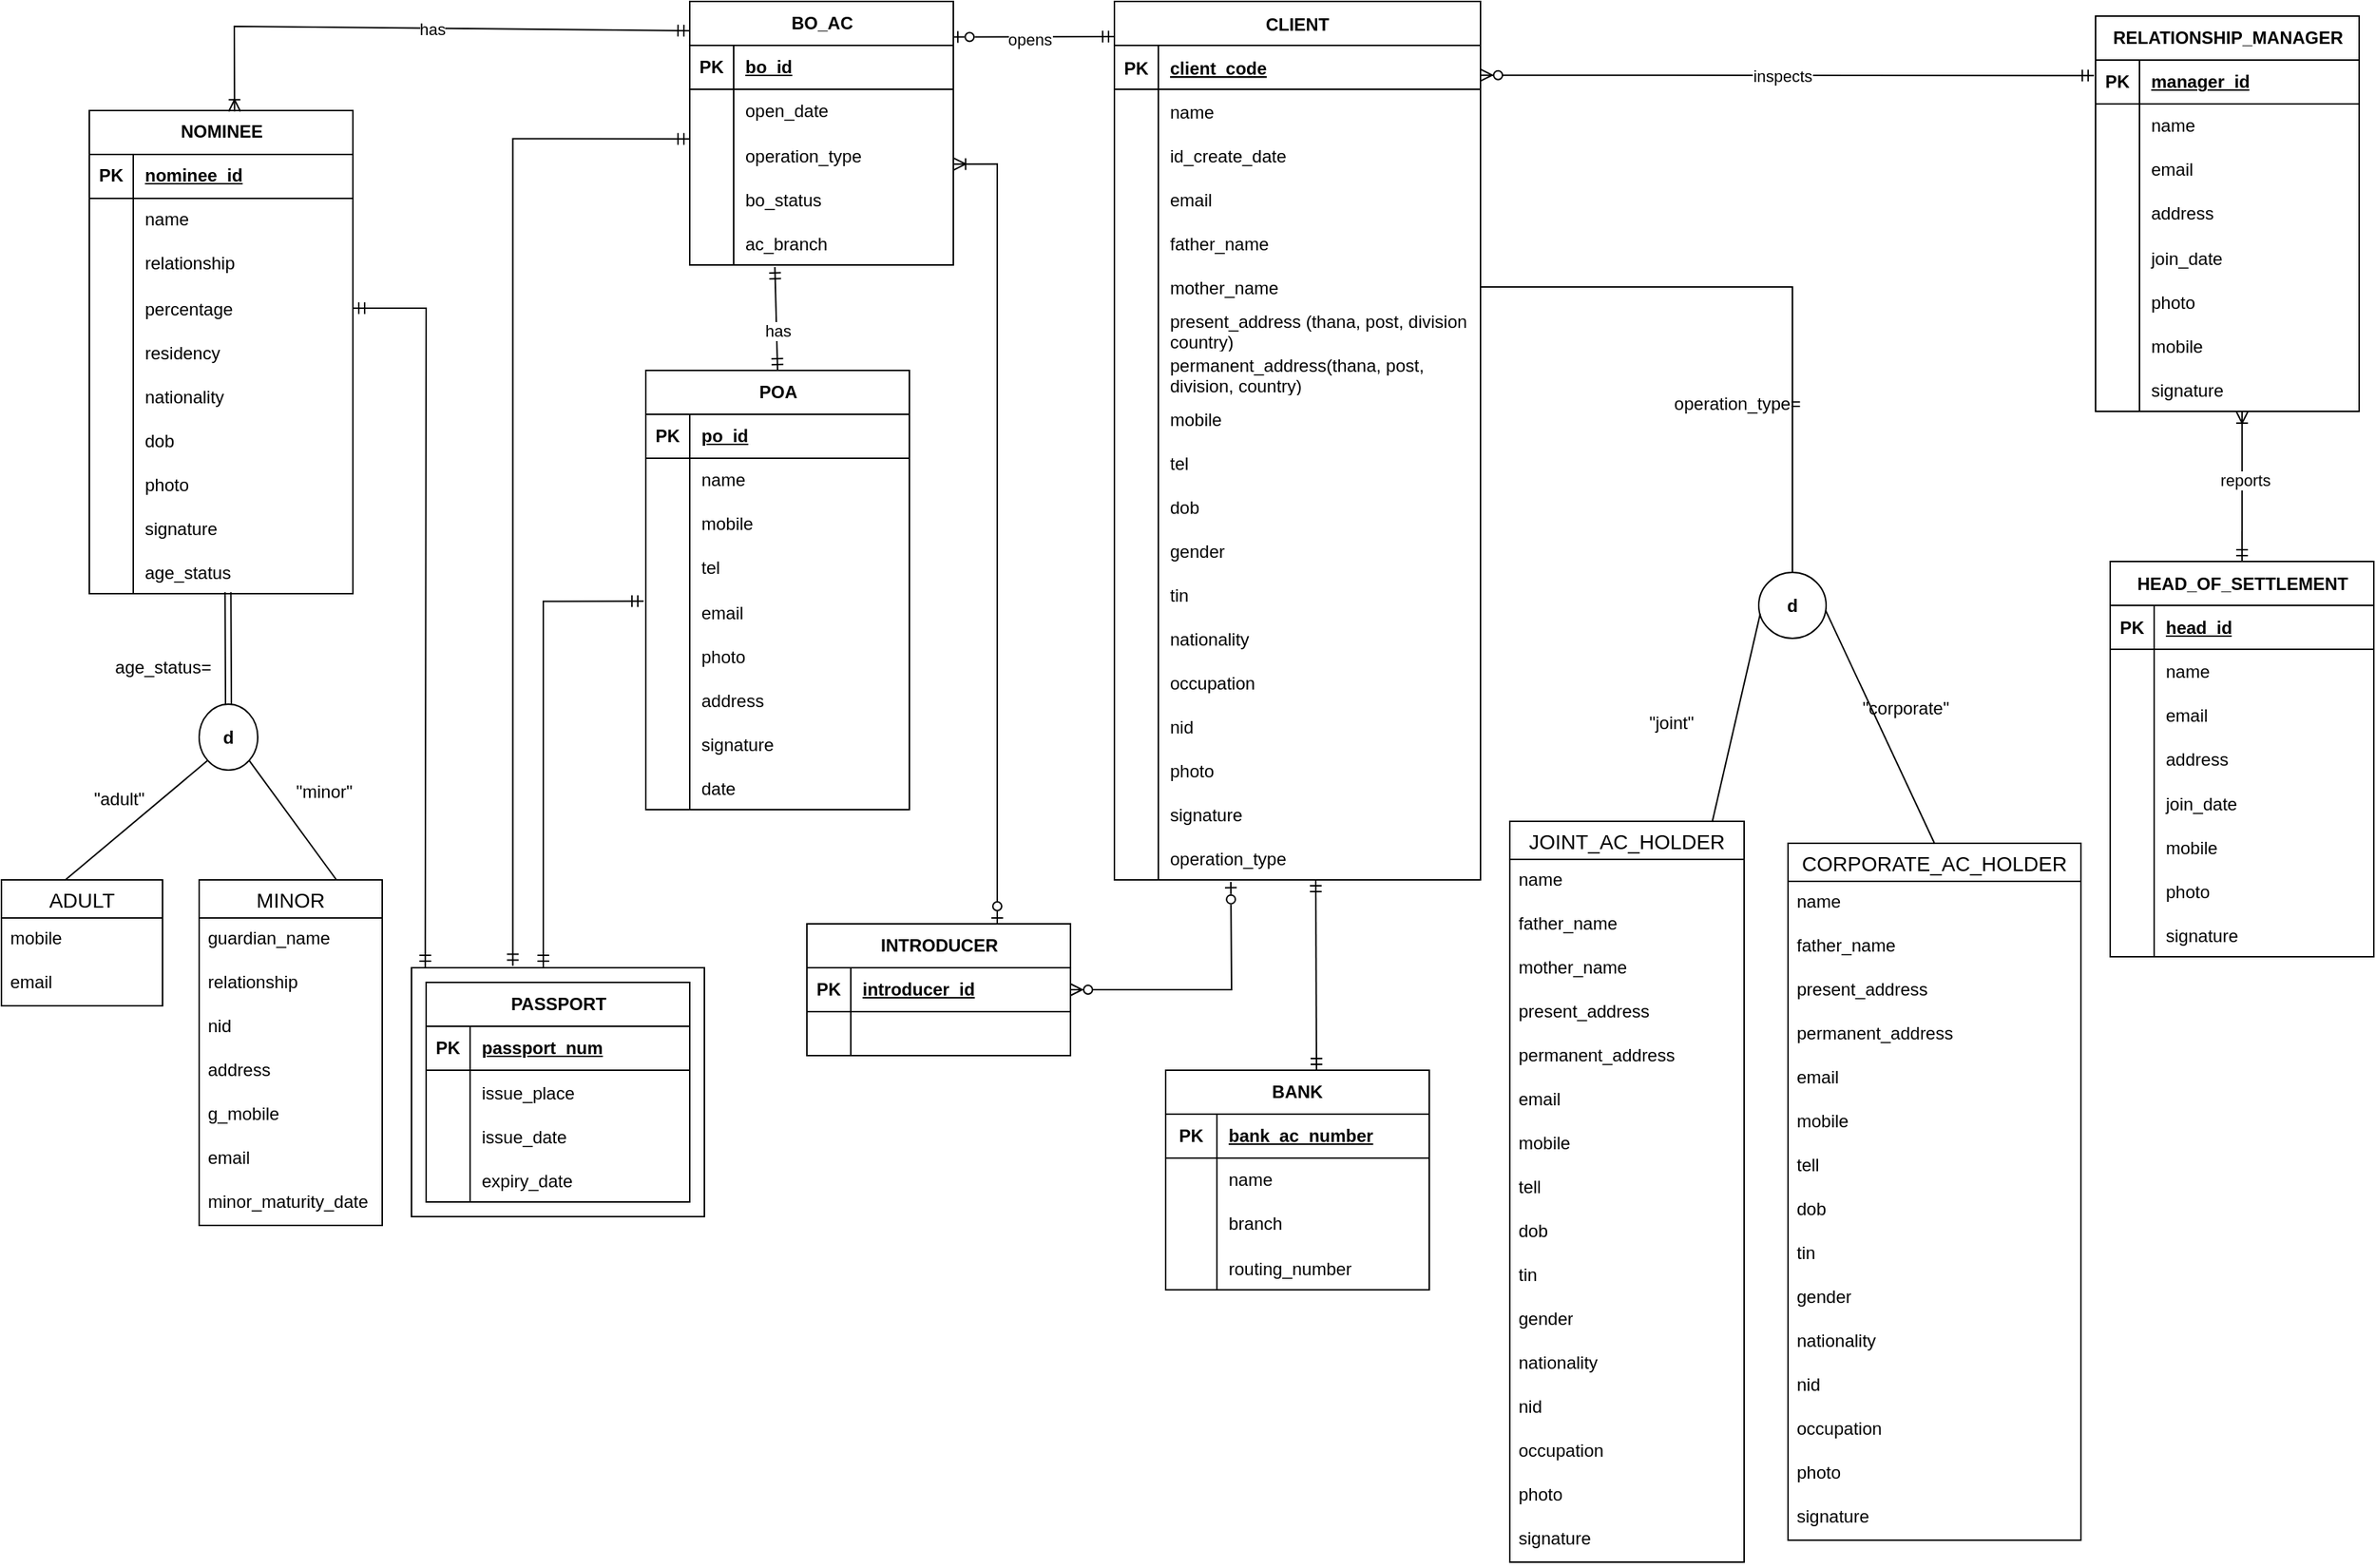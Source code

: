 <mxfile version="21.7.2" type="device">
  <diagram id="R2lEEEUBdFMjLlhIrx00" name="Page-1">
    <mxGraphModel dx="2497" dy="861" grid="1" gridSize="10" guides="1" tooltips="1" connect="1" arrows="1" fold="1" page="1" pageScale="1" pageWidth="850" pageHeight="1100" math="0" shadow="0" extFonts="Permanent Marker^https://fonts.googleapis.com/css?family=Permanent+Marker">
      <root>
        <mxCell id="0" />
        <mxCell id="1" parent="0" />
        <mxCell id="zTwjkGhaGlbxIJa_2KVV-328" value="" style="fontSize=12;html=1;endArrow=ERzeroToMany;startArrow=ERmandOne;rounded=0;entryX=1;entryY=0.678;entryDx=0;entryDy=0;entryPerimeter=0;exitX=-0.006;exitY=0.354;exitDx=0;exitDy=0;exitPerimeter=0;" parent="1" source="zTwjkGhaGlbxIJa_2KVV-266" target="C-vyLk0tnHw3VtMMgP7b-24" edge="1">
          <mxGeometry width="100" height="100" relative="1" as="geometry">
            <mxPoint x="537" y="126" as="sourcePoint" />
            <mxPoint x="220" y="10" as="targetPoint" />
            <Array as="points" />
          </mxGeometry>
        </mxCell>
        <mxCell id="zTwjkGhaGlbxIJa_2KVV-481" value="inspects" style="edgeLabel;html=1;align=center;verticalAlign=middle;resizable=0;points=[];" parent="zTwjkGhaGlbxIJa_2KVV-328" vertex="1" connectable="0">
          <mxGeometry x="0.018" relative="1" as="geometry">
            <mxPoint as="offset" />
          </mxGeometry>
        </mxCell>
        <mxCell id="C-vyLk0tnHw3VtMMgP7b-23" value="CLIENT" style="shape=table;startSize=30;container=1;collapsible=1;childLayout=tableLayout;fixedRows=1;rowLines=0;fontStyle=1;align=center;resizeLast=1;" parent="1" vertex="1">
          <mxGeometry x="-80" y="10" width="250" height="600" as="geometry" />
        </mxCell>
        <mxCell id="C-vyLk0tnHw3VtMMgP7b-24" value="" style="shape=partialRectangle;collapsible=0;dropTarget=0;pointerEvents=0;fillColor=none;points=[[0,0.5],[1,0.5]];portConstraint=eastwest;top=0;left=0;right=0;bottom=1;" parent="C-vyLk0tnHw3VtMMgP7b-23" vertex="1">
          <mxGeometry y="30" width="250" height="30" as="geometry" />
        </mxCell>
        <mxCell id="C-vyLk0tnHw3VtMMgP7b-25" value="PK" style="shape=partialRectangle;overflow=hidden;connectable=0;fillColor=none;top=0;left=0;bottom=0;right=0;fontStyle=1;" parent="C-vyLk0tnHw3VtMMgP7b-24" vertex="1">
          <mxGeometry width="30" height="30" as="geometry">
            <mxRectangle width="30" height="30" as="alternateBounds" />
          </mxGeometry>
        </mxCell>
        <mxCell id="C-vyLk0tnHw3VtMMgP7b-26" value="client_code" style="shape=partialRectangle;overflow=hidden;connectable=0;fillColor=none;top=0;left=0;bottom=0;right=0;align=left;spacingLeft=6;fontStyle=5;" parent="C-vyLk0tnHw3VtMMgP7b-24" vertex="1">
          <mxGeometry x="30" width="220" height="30" as="geometry">
            <mxRectangle width="220" height="30" as="alternateBounds" />
          </mxGeometry>
        </mxCell>
        <mxCell id="C-vyLk0tnHw3VtMMgP7b-27" value="" style="shape=partialRectangle;collapsible=0;dropTarget=0;pointerEvents=0;fillColor=none;points=[[0,0.5],[1,0.5]];portConstraint=eastwest;top=0;left=0;right=0;bottom=0;" parent="C-vyLk0tnHw3VtMMgP7b-23" vertex="1">
          <mxGeometry y="60" width="250" height="30" as="geometry" />
        </mxCell>
        <mxCell id="C-vyLk0tnHw3VtMMgP7b-28" value="" style="shape=partialRectangle;overflow=hidden;connectable=0;fillColor=none;top=0;left=0;bottom=0;right=0;" parent="C-vyLk0tnHw3VtMMgP7b-27" vertex="1">
          <mxGeometry width="30" height="30" as="geometry">
            <mxRectangle width="30" height="30" as="alternateBounds" />
          </mxGeometry>
        </mxCell>
        <mxCell id="C-vyLk0tnHw3VtMMgP7b-29" value="name" style="shape=partialRectangle;overflow=hidden;connectable=0;fillColor=none;top=0;left=0;bottom=0;right=0;align=left;spacingLeft=6;" parent="C-vyLk0tnHw3VtMMgP7b-27" vertex="1">
          <mxGeometry x="30" width="220" height="30" as="geometry">
            <mxRectangle width="220" height="30" as="alternateBounds" />
          </mxGeometry>
        </mxCell>
        <mxCell id="zTwjkGhaGlbxIJa_2KVV-80" value="" style="shape=tableRow;horizontal=0;startSize=0;swimlaneHead=0;swimlaneBody=0;fillColor=none;collapsible=0;dropTarget=0;points=[[0,0.5],[1,0.5]];portConstraint=eastwest;top=0;left=0;right=0;bottom=0;" parent="C-vyLk0tnHw3VtMMgP7b-23" vertex="1">
          <mxGeometry y="90" width="250" height="30" as="geometry" />
        </mxCell>
        <mxCell id="zTwjkGhaGlbxIJa_2KVV-81" value="" style="shape=partialRectangle;connectable=0;fillColor=none;top=0;left=0;bottom=0;right=0;editable=1;overflow=hidden;" parent="zTwjkGhaGlbxIJa_2KVV-80" vertex="1">
          <mxGeometry width="30" height="30" as="geometry">
            <mxRectangle width="30" height="30" as="alternateBounds" />
          </mxGeometry>
        </mxCell>
        <mxCell id="zTwjkGhaGlbxIJa_2KVV-82" value="id_create_date" style="shape=partialRectangle;connectable=0;fillColor=none;top=0;left=0;bottom=0;right=0;align=left;spacingLeft=6;overflow=hidden;" parent="zTwjkGhaGlbxIJa_2KVV-80" vertex="1">
          <mxGeometry x="30" width="220" height="30" as="geometry">
            <mxRectangle width="220" height="30" as="alternateBounds" />
          </mxGeometry>
        </mxCell>
        <mxCell id="zTwjkGhaGlbxIJa_2KVV-261" value="" style="shape=tableRow;horizontal=0;startSize=0;swimlaneHead=0;swimlaneBody=0;fillColor=none;collapsible=0;dropTarget=0;points=[[0,0.5],[1,0.5]];portConstraint=eastwest;top=0;left=0;right=0;bottom=0;" parent="C-vyLk0tnHw3VtMMgP7b-23" vertex="1">
          <mxGeometry y="120" width="250" height="30" as="geometry" />
        </mxCell>
        <mxCell id="zTwjkGhaGlbxIJa_2KVV-262" value="" style="shape=partialRectangle;connectable=0;fillColor=none;top=0;left=0;bottom=0;right=0;editable=1;overflow=hidden;" parent="zTwjkGhaGlbxIJa_2KVV-261" vertex="1">
          <mxGeometry width="30" height="30" as="geometry">
            <mxRectangle width="30" height="30" as="alternateBounds" />
          </mxGeometry>
        </mxCell>
        <mxCell id="zTwjkGhaGlbxIJa_2KVV-263" value="email" style="shape=partialRectangle;connectable=0;fillColor=none;top=0;left=0;bottom=0;right=0;align=left;spacingLeft=6;overflow=hidden;" parent="zTwjkGhaGlbxIJa_2KVV-261" vertex="1">
          <mxGeometry x="30" width="220" height="30" as="geometry">
            <mxRectangle width="220" height="30" as="alternateBounds" />
          </mxGeometry>
        </mxCell>
        <mxCell id="zTwjkGhaGlbxIJa_2KVV-84" value="" style="shape=tableRow;horizontal=0;startSize=0;swimlaneHead=0;swimlaneBody=0;fillColor=none;collapsible=0;dropTarget=0;points=[[0,0.5],[1,0.5]];portConstraint=eastwest;top=0;left=0;right=0;bottom=0;" parent="C-vyLk0tnHw3VtMMgP7b-23" vertex="1">
          <mxGeometry y="150" width="250" height="30" as="geometry" />
        </mxCell>
        <mxCell id="zTwjkGhaGlbxIJa_2KVV-85" value="" style="shape=partialRectangle;connectable=0;fillColor=none;top=0;left=0;bottom=0;right=0;editable=1;overflow=hidden;" parent="zTwjkGhaGlbxIJa_2KVV-84" vertex="1">
          <mxGeometry width="30" height="30" as="geometry">
            <mxRectangle width="30" height="30" as="alternateBounds" />
          </mxGeometry>
        </mxCell>
        <mxCell id="zTwjkGhaGlbxIJa_2KVV-86" value="father_name" style="shape=partialRectangle;connectable=0;fillColor=none;top=0;left=0;bottom=0;right=0;align=left;spacingLeft=6;overflow=hidden;" parent="zTwjkGhaGlbxIJa_2KVV-84" vertex="1">
          <mxGeometry x="30" width="220" height="30" as="geometry">
            <mxRectangle width="220" height="30" as="alternateBounds" />
          </mxGeometry>
        </mxCell>
        <mxCell id="zTwjkGhaGlbxIJa_2KVV-88" value="" style="shape=tableRow;horizontal=0;startSize=0;swimlaneHead=0;swimlaneBody=0;fillColor=none;collapsible=0;dropTarget=0;points=[[0,0.5],[1,0.5]];portConstraint=eastwest;top=0;left=0;right=0;bottom=0;" parent="C-vyLk0tnHw3VtMMgP7b-23" vertex="1">
          <mxGeometry y="180" width="250" height="30" as="geometry" />
        </mxCell>
        <mxCell id="zTwjkGhaGlbxIJa_2KVV-89" value="" style="shape=partialRectangle;connectable=0;fillColor=none;top=0;left=0;bottom=0;right=0;editable=1;overflow=hidden;" parent="zTwjkGhaGlbxIJa_2KVV-88" vertex="1">
          <mxGeometry width="30" height="30" as="geometry">
            <mxRectangle width="30" height="30" as="alternateBounds" />
          </mxGeometry>
        </mxCell>
        <mxCell id="zTwjkGhaGlbxIJa_2KVV-90" value="mother_name" style="shape=partialRectangle;connectable=0;fillColor=none;top=0;left=0;bottom=0;right=0;align=left;spacingLeft=6;overflow=hidden;" parent="zTwjkGhaGlbxIJa_2KVV-88" vertex="1">
          <mxGeometry x="30" width="220" height="30" as="geometry">
            <mxRectangle width="220" height="30" as="alternateBounds" />
          </mxGeometry>
        </mxCell>
        <mxCell id="7Wul72D_A-vESGvBgKoi-1" value="" style="shape=tableRow;horizontal=0;startSize=0;swimlaneHead=0;swimlaneBody=0;fillColor=none;collapsible=0;dropTarget=0;points=[[0,0.5],[1,0.5]];portConstraint=eastwest;top=0;left=0;right=0;bottom=0;" parent="C-vyLk0tnHw3VtMMgP7b-23" vertex="1">
          <mxGeometry y="210" width="250" height="30" as="geometry" />
        </mxCell>
        <mxCell id="7Wul72D_A-vESGvBgKoi-2" value="" style="shape=partialRectangle;connectable=0;fillColor=none;top=0;left=0;bottom=0;right=0;editable=1;overflow=hidden;" parent="7Wul72D_A-vESGvBgKoi-1" vertex="1">
          <mxGeometry width="30" height="30" as="geometry">
            <mxRectangle width="30" height="30" as="alternateBounds" />
          </mxGeometry>
        </mxCell>
        <mxCell id="7Wul72D_A-vESGvBgKoi-3" value="present_address (thana, post, division&#xa;country)" style="shape=partialRectangle;connectable=0;fillColor=none;top=0;left=0;bottom=0;right=0;align=left;spacingLeft=6;overflow=hidden;" parent="7Wul72D_A-vESGvBgKoi-1" vertex="1">
          <mxGeometry x="30" width="220" height="30" as="geometry">
            <mxRectangle width="220" height="30" as="alternateBounds" />
          </mxGeometry>
        </mxCell>
        <mxCell id="7Wul72D_A-vESGvBgKoi-5" value="" style="shape=tableRow;horizontal=0;startSize=0;swimlaneHead=0;swimlaneBody=0;fillColor=none;collapsible=0;dropTarget=0;points=[[0,0.5],[1,0.5]];portConstraint=eastwest;top=0;left=0;right=0;bottom=0;" parent="C-vyLk0tnHw3VtMMgP7b-23" vertex="1">
          <mxGeometry y="240" width="250" height="30" as="geometry" />
        </mxCell>
        <mxCell id="7Wul72D_A-vESGvBgKoi-6" value="" style="shape=partialRectangle;connectable=0;fillColor=none;top=0;left=0;bottom=0;right=0;editable=1;overflow=hidden;" parent="7Wul72D_A-vESGvBgKoi-5" vertex="1">
          <mxGeometry width="30" height="30" as="geometry">
            <mxRectangle width="30" height="30" as="alternateBounds" />
          </mxGeometry>
        </mxCell>
        <mxCell id="7Wul72D_A-vESGvBgKoi-7" value="permanent_address(thana, post, &#xa;division, country)" style="shape=partialRectangle;connectable=0;fillColor=none;top=0;left=0;bottom=0;right=0;align=left;spacingLeft=6;overflow=hidden;" parent="7Wul72D_A-vESGvBgKoi-5" vertex="1">
          <mxGeometry x="30" width="220" height="30" as="geometry">
            <mxRectangle width="220" height="30" as="alternateBounds" />
          </mxGeometry>
        </mxCell>
        <mxCell id="7Wul72D_A-vESGvBgKoi-9" value="" style="shape=tableRow;horizontal=0;startSize=0;swimlaneHead=0;swimlaneBody=0;fillColor=none;collapsible=0;dropTarget=0;points=[[0,0.5],[1,0.5]];portConstraint=eastwest;top=0;left=0;right=0;bottom=0;" parent="C-vyLk0tnHw3VtMMgP7b-23" vertex="1">
          <mxGeometry y="270" width="250" height="30" as="geometry" />
        </mxCell>
        <mxCell id="7Wul72D_A-vESGvBgKoi-10" value="" style="shape=partialRectangle;connectable=0;fillColor=none;top=0;left=0;bottom=0;right=0;editable=1;overflow=hidden;" parent="7Wul72D_A-vESGvBgKoi-9" vertex="1">
          <mxGeometry width="30" height="30" as="geometry">
            <mxRectangle width="30" height="30" as="alternateBounds" />
          </mxGeometry>
        </mxCell>
        <mxCell id="7Wul72D_A-vESGvBgKoi-11" value="mobile" style="shape=partialRectangle;connectable=0;fillColor=none;top=0;left=0;bottom=0;right=0;align=left;spacingLeft=6;overflow=hidden;" parent="7Wul72D_A-vESGvBgKoi-9" vertex="1">
          <mxGeometry x="30" width="220" height="30" as="geometry">
            <mxRectangle width="220" height="30" as="alternateBounds" />
          </mxGeometry>
        </mxCell>
        <mxCell id="7Wul72D_A-vESGvBgKoi-13" value="" style="shape=tableRow;horizontal=0;startSize=0;swimlaneHead=0;swimlaneBody=0;fillColor=none;collapsible=0;dropTarget=0;points=[[0,0.5],[1,0.5]];portConstraint=eastwest;top=0;left=0;right=0;bottom=0;" parent="C-vyLk0tnHw3VtMMgP7b-23" vertex="1">
          <mxGeometry y="300" width="250" height="30" as="geometry" />
        </mxCell>
        <mxCell id="7Wul72D_A-vESGvBgKoi-14" value="" style="shape=partialRectangle;connectable=0;fillColor=none;top=0;left=0;bottom=0;right=0;editable=1;overflow=hidden;" parent="7Wul72D_A-vESGvBgKoi-13" vertex="1">
          <mxGeometry width="30" height="30" as="geometry">
            <mxRectangle width="30" height="30" as="alternateBounds" />
          </mxGeometry>
        </mxCell>
        <mxCell id="7Wul72D_A-vESGvBgKoi-15" value="tel" style="shape=partialRectangle;connectable=0;fillColor=none;top=0;left=0;bottom=0;right=0;align=left;spacingLeft=6;overflow=hidden;" parent="7Wul72D_A-vESGvBgKoi-13" vertex="1">
          <mxGeometry x="30" width="220" height="30" as="geometry">
            <mxRectangle width="220" height="30" as="alternateBounds" />
          </mxGeometry>
        </mxCell>
        <mxCell id="7Wul72D_A-vESGvBgKoi-17" value="" style="shape=tableRow;horizontal=0;startSize=0;swimlaneHead=0;swimlaneBody=0;fillColor=none;collapsible=0;dropTarget=0;points=[[0,0.5],[1,0.5]];portConstraint=eastwest;top=0;left=0;right=0;bottom=0;" parent="C-vyLk0tnHw3VtMMgP7b-23" vertex="1">
          <mxGeometry y="330" width="250" height="30" as="geometry" />
        </mxCell>
        <mxCell id="7Wul72D_A-vESGvBgKoi-18" value="" style="shape=partialRectangle;connectable=0;fillColor=none;top=0;left=0;bottom=0;right=0;editable=1;overflow=hidden;" parent="7Wul72D_A-vESGvBgKoi-17" vertex="1">
          <mxGeometry width="30" height="30" as="geometry">
            <mxRectangle width="30" height="30" as="alternateBounds" />
          </mxGeometry>
        </mxCell>
        <mxCell id="7Wul72D_A-vESGvBgKoi-19" value="dob" style="shape=partialRectangle;connectable=0;fillColor=none;top=0;left=0;bottom=0;right=0;align=left;spacingLeft=6;overflow=hidden;" parent="7Wul72D_A-vESGvBgKoi-17" vertex="1">
          <mxGeometry x="30" width="220" height="30" as="geometry">
            <mxRectangle width="220" height="30" as="alternateBounds" />
          </mxGeometry>
        </mxCell>
        <mxCell id="7Wul72D_A-vESGvBgKoi-21" value="" style="shape=tableRow;horizontal=0;startSize=0;swimlaneHead=0;swimlaneBody=0;fillColor=none;collapsible=0;dropTarget=0;points=[[0,0.5],[1,0.5]];portConstraint=eastwest;top=0;left=0;right=0;bottom=0;" parent="C-vyLk0tnHw3VtMMgP7b-23" vertex="1">
          <mxGeometry y="360" width="250" height="30" as="geometry" />
        </mxCell>
        <mxCell id="7Wul72D_A-vESGvBgKoi-22" value="" style="shape=partialRectangle;connectable=0;fillColor=none;top=0;left=0;bottom=0;right=0;editable=1;overflow=hidden;" parent="7Wul72D_A-vESGvBgKoi-21" vertex="1">
          <mxGeometry width="30" height="30" as="geometry">
            <mxRectangle width="30" height="30" as="alternateBounds" />
          </mxGeometry>
        </mxCell>
        <mxCell id="7Wul72D_A-vESGvBgKoi-23" value="gender" style="shape=partialRectangle;connectable=0;fillColor=none;top=0;left=0;bottom=0;right=0;align=left;spacingLeft=6;overflow=hidden;" parent="7Wul72D_A-vESGvBgKoi-21" vertex="1">
          <mxGeometry x="30" width="220" height="30" as="geometry">
            <mxRectangle width="220" height="30" as="alternateBounds" />
          </mxGeometry>
        </mxCell>
        <mxCell id="7Wul72D_A-vESGvBgKoi-25" value="" style="shape=tableRow;horizontal=0;startSize=0;swimlaneHead=0;swimlaneBody=0;fillColor=none;collapsible=0;dropTarget=0;points=[[0,0.5],[1,0.5]];portConstraint=eastwest;top=0;left=0;right=0;bottom=0;" parent="C-vyLk0tnHw3VtMMgP7b-23" vertex="1">
          <mxGeometry y="390" width="250" height="30" as="geometry" />
        </mxCell>
        <mxCell id="7Wul72D_A-vESGvBgKoi-26" value="" style="shape=partialRectangle;connectable=0;fillColor=none;top=0;left=0;bottom=0;right=0;editable=1;overflow=hidden;" parent="7Wul72D_A-vESGvBgKoi-25" vertex="1">
          <mxGeometry width="30" height="30" as="geometry">
            <mxRectangle width="30" height="30" as="alternateBounds" />
          </mxGeometry>
        </mxCell>
        <mxCell id="7Wul72D_A-vESGvBgKoi-27" value="tin" style="shape=partialRectangle;connectable=0;fillColor=none;top=0;left=0;bottom=0;right=0;align=left;spacingLeft=6;overflow=hidden;" parent="7Wul72D_A-vESGvBgKoi-25" vertex="1">
          <mxGeometry x="30" width="220" height="30" as="geometry">
            <mxRectangle width="220" height="30" as="alternateBounds" />
          </mxGeometry>
        </mxCell>
        <mxCell id="7Wul72D_A-vESGvBgKoi-29" value="" style="shape=tableRow;horizontal=0;startSize=0;swimlaneHead=0;swimlaneBody=0;fillColor=none;collapsible=0;dropTarget=0;points=[[0,0.5],[1,0.5]];portConstraint=eastwest;top=0;left=0;right=0;bottom=0;" parent="C-vyLk0tnHw3VtMMgP7b-23" vertex="1">
          <mxGeometry y="420" width="250" height="30" as="geometry" />
        </mxCell>
        <mxCell id="7Wul72D_A-vESGvBgKoi-30" value="" style="shape=partialRectangle;connectable=0;fillColor=none;top=0;left=0;bottom=0;right=0;editable=1;overflow=hidden;" parent="7Wul72D_A-vESGvBgKoi-29" vertex="1">
          <mxGeometry width="30" height="30" as="geometry">
            <mxRectangle width="30" height="30" as="alternateBounds" />
          </mxGeometry>
        </mxCell>
        <mxCell id="7Wul72D_A-vESGvBgKoi-31" value="nationality" style="shape=partialRectangle;connectable=0;fillColor=none;top=0;left=0;bottom=0;right=0;align=left;spacingLeft=6;overflow=hidden;" parent="7Wul72D_A-vESGvBgKoi-29" vertex="1">
          <mxGeometry x="30" width="220" height="30" as="geometry">
            <mxRectangle width="220" height="30" as="alternateBounds" />
          </mxGeometry>
        </mxCell>
        <mxCell id="7Wul72D_A-vESGvBgKoi-45" value="" style="shape=tableRow;horizontal=0;startSize=0;swimlaneHead=0;swimlaneBody=0;fillColor=none;collapsible=0;dropTarget=0;points=[[0,0.5],[1,0.5]];portConstraint=eastwest;top=0;left=0;right=0;bottom=0;" parent="C-vyLk0tnHw3VtMMgP7b-23" vertex="1">
          <mxGeometry y="450" width="250" height="30" as="geometry" />
        </mxCell>
        <mxCell id="7Wul72D_A-vESGvBgKoi-46" value="" style="shape=partialRectangle;connectable=0;fillColor=none;top=0;left=0;bottom=0;right=0;editable=1;overflow=hidden;" parent="7Wul72D_A-vESGvBgKoi-45" vertex="1">
          <mxGeometry width="30" height="30" as="geometry">
            <mxRectangle width="30" height="30" as="alternateBounds" />
          </mxGeometry>
        </mxCell>
        <mxCell id="7Wul72D_A-vESGvBgKoi-47" value="occupation" style="shape=partialRectangle;connectable=0;fillColor=none;top=0;left=0;bottom=0;right=0;align=left;spacingLeft=6;overflow=hidden;" parent="7Wul72D_A-vESGvBgKoi-45" vertex="1">
          <mxGeometry x="30" width="220" height="30" as="geometry">
            <mxRectangle width="220" height="30" as="alternateBounds" />
          </mxGeometry>
        </mxCell>
        <mxCell id="7Wul72D_A-vESGvBgKoi-33" value="" style="shape=tableRow;horizontal=0;startSize=0;swimlaneHead=0;swimlaneBody=0;fillColor=none;collapsible=0;dropTarget=0;points=[[0,0.5],[1,0.5]];portConstraint=eastwest;top=0;left=0;right=0;bottom=0;" parent="C-vyLk0tnHw3VtMMgP7b-23" vertex="1">
          <mxGeometry y="480" width="250" height="30" as="geometry" />
        </mxCell>
        <mxCell id="7Wul72D_A-vESGvBgKoi-34" value="" style="shape=partialRectangle;connectable=0;fillColor=none;top=0;left=0;bottom=0;right=0;editable=1;overflow=hidden;" parent="7Wul72D_A-vESGvBgKoi-33" vertex="1">
          <mxGeometry width="30" height="30" as="geometry">
            <mxRectangle width="30" height="30" as="alternateBounds" />
          </mxGeometry>
        </mxCell>
        <mxCell id="7Wul72D_A-vESGvBgKoi-35" value="nid" style="shape=partialRectangle;connectable=0;fillColor=none;top=0;left=0;bottom=0;right=0;align=left;spacingLeft=6;overflow=hidden;" parent="7Wul72D_A-vESGvBgKoi-33" vertex="1">
          <mxGeometry x="30" width="220" height="30" as="geometry">
            <mxRectangle width="220" height="30" as="alternateBounds" />
          </mxGeometry>
        </mxCell>
        <mxCell id="7Wul72D_A-vESGvBgKoi-37" value="" style="shape=tableRow;horizontal=0;startSize=0;swimlaneHead=0;swimlaneBody=0;fillColor=none;collapsible=0;dropTarget=0;points=[[0,0.5],[1,0.5]];portConstraint=eastwest;top=0;left=0;right=0;bottom=0;" parent="C-vyLk0tnHw3VtMMgP7b-23" vertex="1">
          <mxGeometry y="510" width="250" height="30" as="geometry" />
        </mxCell>
        <mxCell id="7Wul72D_A-vESGvBgKoi-38" value="" style="shape=partialRectangle;connectable=0;fillColor=none;top=0;left=0;bottom=0;right=0;editable=1;overflow=hidden;" parent="7Wul72D_A-vESGvBgKoi-37" vertex="1">
          <mxGeometry width="30" height="30" as="geometry">
            <mxRectangle width="30" height="30" as="alternateBounds" />
          </mxGeometry>
        </mxCell>
        <mxCell id="7Wul72D_A-vESGvBgKoi-39" value="photo" style="shape=partialRectangle;connectable=0;fillColor=none;top=0;left=0;bottom=0;right=0;align=left;spacingLeft=6;overflow=hidden;" parent="7Wul72D_A-vESGvBgKoi-37" vertex="1">
          <mxGeometry x="30" width="220" height="30" as="geometry">
            <mxRectangle width="220" height="30" as="alternateBounds" />
          </mxGeometry>
        </mxCell>
        <mxCell id="7Wul72D_A-vESGvBgKoi-41" value="" style="shape=tableRow;horizontal=0;startSize=0;swimlaneHead=0;swimlaneBody=0;fillColor=none;collapsible=0;dropTarget=0;points=[[0,0.5],[1,0.5]];portConstraint=eastwest;top=0;left=0;right=0;bottom=0;" parent="C-vyLk0tnHw3VtMMgP7b-23" vertex="1">
          <mxGeometry y="540" width="250" height="30" as="geometry" />
        </mxCell>
        <mxCell id="7Wul72D_A-vESGvBgKoi-42" value="" style="shape=partialRectangle;connectable=0;fillColor=none;top=0;left=0;bottom=0;right=0;editable=1;overflow=hidden;" parent="7Wul72D_A-vESGvBgKoi-41" vertex="1">
          <mxGeometry width="30" height="30" as="geometry">
            <mxRectangle width="30" height="30" as="alternateBounds" />
          </mxGeometry>
        </mxCell>
        <mxCell id="7Wul72D_A-vESGvBgKoi-43" value="signature" style="shape=partialRectangle;connectable=0;fillColor=none;top=0;left=0;bottom=0;right=0;align=left;spacingLeft=6;overflow=hidden;" parent="7Wul72D_A-vESGvBgKoi-41" vertex="1">
          <mxGeometry x="30" width="220" height="30" as="geometry">
            <mxRectangle width="220" height="30" as="alternateBounds" />
          </mxGeometry>
        </mxCell>
        <mxCell id="7Wul72D_A-vESGvBgKoi-94" value="" style="shape=tableRow;horizontal=0;startSize=0;swimlaneHead=0;swimlaneBody=0;fillColor=none;collapsible=0;dropTarget=0;points=[[0,0.5],[1,0.5]];portConstraint=eastwest;top=0;left=0;right=0;bottom=0;" parent="C-vyLk0tnHw3VtMMgP7b-23" vertex="1">
          <mxGeometry y="570" width="250" height="30" as="geometry" />
        </mxCell>
        <mxCell id="7Wul72D_A-vESGvBgKoi-95" value="" style="shape=partialRectangle;connectable=0;fillColor=none;top=0;left=0;bottom=0;right=0;editable=1;overflow=hidden;" parent="7Wul72D_A-vESGvBgKoi-94" vertex="1">
          <mxGeometry width="30" height="30" as="geometry">
            <mxRectangle width="30" height="30" as="alternateBounds" />
          </mxGeometry>
        </mxCell>
        <mxCell id="7Wul72D_A-vESGvBgKoi-96" value="operation_type" style="shape=partialRectangle;connectable=0;fillColor=none;top=0;left=0;bottom=0;right=0;align=left;spacingLeft=6;overflow=hidden;" parent="7Wul72D_A-vESGvBgKoi-94" vertex="1">
          <mxGeometry x="30" width="220" height="30" as="geometry">
            <mxRectangle width="220" height="30" as="alternateBounds" />
          </mxGeometry>
        </mxCell>
        <mxCell id="zTwjkGhaGlbxIJa_2KVV-20" value="" style="endArrow=ERmandOne;startArrow=ERzeroToOne;html=1;rounded=1;endFill=0;startFill=0;exitX=0.995;exitY=0.135;exitDx=0;exitDy=0;exitPerimeter=0;" parent="1" source="zTwjkGhaGlbxIJa_2KVV-379" edge="1">
          <mxGeometry width="50" height="50" relative="1" as="geometry">
            <mxPoint x="-100" y="210" as="sourcePoint" />
            <mxPoint x="-80" y="34" as="targetPoint" />
            <Array as="points" />
          </mxGeometry>
        </mxCell>
        <mxCell id="9dfPt0_seckmxMiOa5Hb-9" value="opens" style="edgeLabel;html=1;align=center;verticalAlign=middle;resizable=0;points=[];" parent="zTwjkGhaGlbxIJa_2KVV-20" vertex="1" connectable="0">
          <mxGeometry x="-0.045" y="-2" relative="1" as="geometry">
            <mxPoint as="offset" />
          </mxGeometry>
        </mxCell>
        <mxCell id="zTwjkGhaGlbxIJa_2KVV-26" value="JOINT_AC_HOLDER" style="swimlane;fontStyle=0;childLayout=stackLayout;horizontal=1;startSize=26;horizontalStack=0;resizeParent=1;resizeParentMax=0;resizeLast=0;collapsible=1;marginBottom=0;align=center;fontSize=14;" parent="1" vertex="1">
          <mxGeometry x="190" y="570" width="160" height="506" as="geometry" />
        </mxCell>
        <mxCell id="zTwjkGhaGlbxIJa_2KVV-27" value="name" style="text;strokeColor=none;fillColor=none;spacingLeft=4;spacingRight=4;overflow=hidden;rotatable=0;points=[[0,0.5],[1,0.5]];portConstraint=eastwest;fontSize=12;whiteSpace=wrap;html=1;" parent="zTwjkGhaGlbxIJa_2KVV-26" vertex="1">
          <mxGeometry y="26" width="160" height="30" as="geometry" />
        </mxCell>
        <mxCell id="zTwjkGhaGlbxIJa_2KVV-28" value="father_name" style="text;strokeColor=none;fillColor=none;spacingLeft=4;spacingRight=4;overflow=hidden;rotatable=0;points=[[0,0.5],[1,0.5]];portConstraint=eastwest;fontSize=12;whiteSpace=wrap;html=1;" parent="zTwjkGhaGlbxIJa_2KVV-26" vertex="1">
          <mxGeometry y="56" width="160" height="30" as="geometry" />
        </mxCell>
        <mxCell id="zTwjkGhaGlbxIJa_2KVV-29" value="mother_name" style="text;strokeColor=none;fillColor=none;spacingLeft=4;spacingRight=4;overflow=hidden;rotatable=0;points=[[0,0.5],[1,0.5]];portConstraint=eastwest;fontSize=12;whiteSpace=wrap;html=1;" parent="zTwjkGhaGlbxIJa_2KVV-26" vertex="1">
          <mxGeometry y="86" width="160" height="30" as="geometry" />
        </mxCell>
        <mxCell id="7Wul72D_A-vESGvBgKoi-48" value="present_address" style="text;strokeColor=none;fillColor=none;spacingLeft=4;spacingRight=4;overflow=hidden;rotatable=0;points=[[0,0.5],[1,0.5]];portConstraint=eastwest;fontSize=12;whiteSpace=wrap;html=1;" parent="zTwjkGhaGlbxIJa_2KVV-26" vertex="1">
          <mxGeometry y="116" width="160" height="30" as="geometry" />
        </mxCell>
        <mxCell id="7Wul72D_A-vESGvBgKoi-49" value="permanent_address" style="text;strokeColor=none;fillColor=none;spacingLeft=4;spacingRight=4;overflow=hidden;rotatable=0;points=[[0,0.5],[1,0.5]];portConstraint=eastwest;fontSize=12;whiteSpace=wrap;html=1;" parent="zTwjkGhaGlbxIJa_2KVV-26" vertex="1">
          <mxGeometry y="146" width="160" height="30" as="geometry" />
        </mxCell>
        <mxCell id="J7Zt7qruQiFNTVKhXwzY-3" value="email" style="text;strokeColor=none;fillColor=none;spacingLeft=4;spacingRight=4;overflow=hidden;rotatable=0;points=[[0,0.5],[1,0.5]];portConstraint=eastwest;fontSize=12;whiteSpace=wrap;html=1;" parent="zTwjkGhaGlbxIJa_2KVV-26" vertex="1">
          <mxGeometry y="176" width="160" height="30" as="geometry" />
        </mxCell>
        <mxCell id="7Wul72D_A-vESGvBgKoi-50" value="mobile" style="text;strokeColor=none;fillColor=none;spacingLeft=4;spacingRight=4;overflow=hidden;rotatable=0;points=[[0,0.5],[1,0.5]];portConstraint=eastwest;fontSize=12;whiteSpace=wrap;html=1;" parent="zTwjkGhaGlbxIJa_2KVV-26" vertex="1">
          <mxGeometry y="206" width="160" height="30" as="geometry" />
        </mxCell>
        <mxCell id="7Wul72D_A-vESGvBgKoi-51" value="tell" style="text;strokeColor=none;fillColor=none;spacingLeft=4;spacingRight=4;overflow=hidden;rotatable=0;points=[[0,0.5],[1,0.5]];portConstraint=eastwest;fontSize=12;whiteSpace=wrap;html=1;" parent="zTwjkGhaGlbxIJa_2KVV-26" vertex="1">
          <mxGeometry y="236" width="160" height="30" as="geometry" />
        </mxCell>
        <mxCell id="7Wul72D_A-vESGvBgKoi-52" value="dob" style="text;strokeColor=none;fillColor=none;spacingLeft=4;spacingRight=4;overflow=hidden;rotatable=0;points=[[0,0.5],[1,0.5]];portConstraint=eastwest;fontSize=12;whiteSpace=wrap;html=1;" parent="zTwjkGhaGlbxIJa_2KVV-26" vertex="1">
          <mxGeometry y="266" width="160" height="30" as="geometry" />
        </mxCell>
        <mxCell id="7Wul72D_A-vESGvBgKoi-54" value="tin" style="text;strokeColor=none;fillColor=none;spacingLeft=4;spacingRight=4;overflow=hidden;rotatable=0;points=[[0,0.5],[1,0.5]];portConstraint=eastwest;fontSize=12;whiteSpace=wrap;html=1;" parent="zTwjkGhaGlbxIJa_2KVV-26" vertex="1">
          <mxGeometry y="296" width="160" height="30" as="geometry" />
        </mxCell>
        <mxCell id="7Wul72D_A-vESGvBgKoi-53" value="gender" style="text;strokeColor=none;fillColor=none;spacingLeft=4;spacingRight=4;overflow=hidden;rotatable=0;points=[[0,0.5],[1,0.5]];portConstraint=eastwest;fontSize=12;whiteSpace=wrap;html=1;" parent="zTwjkGhaGlbxIJa_2KVV-26" vertex="1">
          <mxGeometry y="326" width="160" height="30" as="geometry" />
        </mxCell>
        <mxCell id="7Wul72D_A-vESGvBgKoi-55" value="nationality" style="text;strokeColor=none;fillColor=none;spacingLeft=4;spacingRight=4;overflow=hidden;rotatable=0;points=[[0,0.5],[1,0.5]];portConstraint=eastwest;fontSize=12;whiteSpace=wrap;html=1;" parent="zTwjkGhaGlbxIJa_2KVV-26" vertex="1">
          <mxGeometry y="356" width="160" height="30" as="geometry" />
        </mxCell>
        <mxCell id="7Wul72D_A-vESGvBgKoi-57" value="nid" style="text;strokeColor=none;fillColor=none;spacingLeft=4;spacingRight=4;overflow=hidden;rotatable=0;points=[[0,0.5],[1,0.5]];portConstraint=eastwest;fontSize=12;whiteSpace=wrap;html=1;" parent="zTwjkGhaGlbxIJa_2KVV-26" vertex="1">
          <mxGeometry y="386" width="160" height="30" as="geometry" />
        </mxCell>
        <mxCell id="7Wul72D_A-vESGvBgKoi-56" value="occupation" style="text;strokeColor=none;fillColor=none;spacingLeft=4;spacingRight=4;overflow=hidden;rotatable=0;points=[[0,0.5],[1,0.5]];portConstraint=eastwest;fontSize=12;whiteSpace=wrap;html=1;" parent="zTwjkGhaGlbxIJa_2KVV-26" vertex="1">
          <mxGeometry y="416" width="160" height="30" as="geometry" />
        </mxCell>
        <mxCell id="7Wul72D_A-vESGvBgKoi-58" value="photo" style="text;strokeColor=none;fillColor=none;spacingLeft=4;spacingRight=4;overflow=hidden;rotatable=0;points=[[0,0.5],[1,0.5]];portConstraint=eastwest;fontSize=12;whiteSpace=wrap;html=1;" parent="zTwjkGhaGlbxIJa_2KVV-26" vertex="1">
          <mxGeometry y="446" width="160" height="30" as="geometry" />
        </mxCell>
        <mxCell id="7Wul72D_A-vESGvBgKoi-59" value="signature" style="text;strokeColor=none;fillColor=none;spacingLeft=4;spacingRight=4;overflow=hidden;rotatable=0;points=[[0,0.5],[1,0.5]];portConstraint=eastwest;fontSize=12;whiteSpace=wrap;html=1;" parent="zTwjkGhaGlbxIJa_2KVV-26" vertex="1">
          <mxGeometry y="476" width="160" height="30" as="geometry" />
        </mxCell>
        <mxCell id="zTwjkGhaGlbxIJa_2KVV-161" value="NOMINEE" style="shape=table;startSize=30;container=1;collapsible=1;childLayout=tableLayout;fixedRows=1;rowLines=0;fontStyle=1;align=center;resizeLast=1;html=1;" parent="1" vertex="1">
          <mxGeometry x="-780" y="84.48" width="180" height="330" as="geometry" />
        </mxCell>
        <mxCell id="zTwjkGhaGlbxIJa_2KVV-162" value="" style="shape=tableRow;horizontal=0;startSize=0;swimlaneHead=0;swimlaneBody=0;fillColor=none;collapsible=0;dropTarget=0;points=[[0,0.5],[1,0.5]];portConstraint=eastwest;top=0;left=0;right=0;bottom=1;" parent="zTwjkGhaGlbxIJa_2KVV-161" vertex="1">
          <mxGeometry y="30" width="180" height="30" as="geometry" />
        </mxCell>
        <mxCell id="zTwjkGhaGlbxIJa_2KVV-163" value="PK" style="shape=partialRectangle;connectable=0;fillColor=none;top=0;left=0;bottom=0;right=0;fontStyle=1;overflow=hidden;whiteSpace=wrap;html=1;" parent="zTwjkGhaGlbxIJa_2KVV-162" vertex="1">
          <mxGeometry width="30" height="30" as="geometry">
            <mxRectangle width="30" height="30" as="alternateBounds" />
          </mxGeometry>
        </mxCell>
        <mxCell id="zTwjkGhaGlbxIJa_2KVV-164" value="nominee_id" style="shape=partialRectangle;connectable=0;fillColor=none;top=0;left=0;bottom=0;right=0;align=left;spacingLeft=6;fontStyle=5;overflow=hidden;whiteSpace=wrap;html=1;" parent="zTwjkGhaGlbxIJa_2KVV-162" vertex="1">
          <mxGeometry x="30" width="150" height="30" as="geometry">
            <mxRectangle width="150" height="30" as="alternateBounds" />
          </mxGeometry>
        </mxCell>
        <mxCell id="zTwjkGhaGlbxIJa_2KVV-165" value="" style="shape=tableRow;horizontal=0;startSize=0;swimlaneHead=0;swimlaneBody=0;fillColor=none;collapsible=0;dropTarget=0;points=[[0,0.5],[1,0.5]];portConstraint=eastwest;top=0;left=0;right=0;bottom=0;" parent="zTwjkGhaGlbxIJa_2KVV-161" vertex="1">
          <mxGeometry y="60" width="180" height="30" as="geometry" />
        </mxCell>
        <mxCell id="zTwjkGhaGlbxIJa_2KVV-166" value="" style="shape=partialRectangle;connectable=0;fillColor=none;top=0;left=0;bottom=0;right=0;editable=1;overflow=hidden;whiteSpace=wrap;html=1;" parent="zTwjkGhaGlbxIJa_2KVV-165" vertex="1">
          <mxGeometry width="30" height="30" as="geometry">
            <mxRectangle width="30" height="30" as="alternateBounds" />
          </mxGeometry>
        </mxCell>
        <mxCell id="zTwjkGhaGlbxIJa_2KVV-167" value="name" style="shape=partialRectangle;connectable=0;fillColor=none;top=0;left=0;bottom=0;right=0;align=left;spacingLeft=6;overflow=hidden;whiteSpace=wrap;html=1;" parent="zTwjkGhaGlbxIJa_2KVV-165" vertex="1">
          <mxGeometry x="30" width="150" height="30" as="geometry">
            <mxRectangle width="150" height="30" as="alternateBounds" />
          </mxGeometry>
        </mxCell>
        <mxCell id="zTwjkGhaGlbxIJa_2KVV-168" value="" style="shape=tableRow;horizontal=0;startSize=0;swimlaneHead=0;swimlaneBody=0;fillColor=none;collapsible=0;dropTarget=0;points=[[0,0.5],[1,0.5]];portConstraint=eastwest;top=0;left=0;right=0;bottom=0;" parent="zTwjkGhaGlbxIJa_2KVV-161" vertex="1">
          <mxGeometry y="90" width="180" height="30" as="geometry" />
        </mxCell>
        <mxCell id="zTwjkGhaGlbxIJa_2KVV-169" value="" style="shape=partialRectangle;connectable=0;fillColor=none;top=0;left=0;bottom=0;right=0;editable=1;overflow=hidden;whiteSpace=wrap;html=1;" parent="zTwjkGhaGlbxIJa_2KVV-168" vertex="1">
          <mxGeometry width="30" height="30" as="geometry">
            <mxRectangle width="30" height="30" as="alternateBounds" />
          </mxGeometry>
        </mxCell>
        <mxCell id="zTwjkGhaGlbxIJa_2KVV-170" value="relationship" style="shape=partialRectangle;connectable=0;fillColor=none;top=0;left=0;bottom=0;right=0;align=left;spacingLeft=6;overflow=hidden;whiteSpace=wrap;html=1;" parent="zTwjkGhaGlbxIJa_2KVV-168" vertex="1">
          <mxGeometry x="30" width="150" height="30" as="geometry">
            <mxRectangle width="150" height="30" as="alternateBounds" />
          </mxGeometry>
        </mxCell>
        <mxCell id="zTwjkGhaGlbxIJa_2KVV-175" value="" style="shape=tableRow;horizontal=0;startSize=0;swimlaneHead=0;swimlaneBody=0;fillColor=none;collapsible=0;dropTarget=0;points=[[0,0.5],[1,0.5]];portConstraint=eastwest;top=0;left=0;right=0;bottom=0;" parent="zTwjkGhaGlbxIJa_2KVV-161" vertex="1">
          <mxGeometry y="120" width="180" height="30" as="geometry" />
        </mxCell>
        <mxCell id="zTwjkGhaGlbxIJa_2KVV-176" value="" style="shape=partialRectangle;connectable=0;fillColor=none;top=0;left=0;bottom=0;right=0;editable=1;overflow=hidden;" parent="zTwjkGhaGlbxIJa_2KVV-175" vertex="1">
          <mxGeometry width="30" height="30" as="geometry">
            <mxRectangle width="30" height="30" as="alternateBounds" />
          </mxGeometry>
        </mxCell>
        <mxCell id="zTwjkGhaGlbxIJa_2KVV-177" value="percentage" style="shape=partialRectangle;connectable=0;fillColor=none;top=0;left=0;bottom=0;right=0;align=left;spacingLeft=6;overflow=hidden;" parent="zTwjkGhaGlbxIJa_2KVV-175" vertex="1">
          <mxGeometry x="30" width="150" height="30" as="geometry">
            <mxRectangle width="150" height="30" as="alternateBounds" />
          </mxGeometry>
        </mxCell>
        <mxCell id="zTwjkGhaGlbxIJa_2KVV-187" value="" style="shape=tableRow;horizontal=0;startSize=0;swimlaneHead=0;swimlaneBody=0;fillColor=none;collapsible=0;dropTarget=0;points=[[0,0.5],[1,0.5]];portConstraint=eastwest;top=0;left=0;right=0;bottom=0;" parent="zTwjkGhaGlbxIJa_2KVV-161" vertex="1">
          <mxGeometry y="150" width="180" height="30" as="geometry" />
        </mxCell>
        <mxCell id="zTwjkGhaGlbxIJa_2KVV-188" value="" style="shape=partialRectangle;connectable=0;fillColor=none;top=0;left=0;bottom=0;right=0;editable=1;overflow=hidden;" parent="zTwjkGhaGlbxIJa_2KVV-187" vertex="1">
          <mxGeometry width="30" height="30" as="geometry">
            <mxRectangle width="30" height="30" as="alternateBounds" />
          </mxGeometry>
        </mxCell>
        <mxCell id="zTwjkGhaGlbxIJa_2KVV-189" value="residency" style="shape=partialRectangle;connectable=0;fillColor=none;top=0;left=0;bottom=0;right=0;align=left;spacingLeft=6;overflow=hidden;" parent="zTwjkGhaGlbxIJa_2KVV-187" vertex="1">
          <mxGeometry x="30" width="150" height="30" as="geometry">
            <mxRectangle width="150" height="30" as="alternateBounds" />
          </mxGeometry>
        </mxCell>
        <mxCell id="zTwjkGhaGlbxIJa_2KVV-195" value="" style="shape=tableRow;horizontal=0;startSize=0;swimlaneHead=0;swimlaneBody=0;fillColor=none;collapsible=0;dropTarget=0;points=[[0,0.5],[1,0.5]];portConstraint=eastwest;top=0;left=0;right=0;bottom=0;" parent="zTwjkGhaGlbxIJa_2KVV-161" vertex="1">
          <mxGeometry y="180" width="180" height="30" as="geometry" />
        </mxCell>
        <mxCell id="zTwjkGhaGlbxIJa_2KVV-196" value="" style="shape=partialRectangle;connectable=0;fillColor=none;top=0;left=0;bottom=0;right=0;editable=1;overflow=hidden;" parent="zTwjkGhaGlbxIJa_2KVV-195" vertex="1">
          <mxGeometry width="30" height="30" as="geometry">
            <mxRectangle width="30" height="30" as="alternateBounds" />
          </mxGeometry>
        </mxCell>
        <mxCell id="zTwjkGhaGlbxIJa_2KVV-197" value="nationality" style="shape=partialRectangle;connectable=0;fillColor=none;top=0;left=0;bottom=0;right=0;align=left;spacingLeft=6;overflow=hidden;" parent="zTwjkGhaGlbxIJa_2KVV-195" vertex="1">
          <mxGeometry x="30" width="150" height="30" as="geometry">
            <mxRectangle width="150" height="30" as="alternateBounds" />
          </mxGeometry>
        </mxCell>
        <mxCell id="zTwjkGhaGlbxIJa_2KVV-206" value="" style="shape=tableRow;horizontal=0;startSize=0;swimlaneHead=0;swimlaneBody=0;fillColor=none;collapsible=0;dropTarget=0;points=[[0,0.5],[1,0.5]];portConstraint=eastwest;top=0;left=0;right=0;bottom=0;" parent="zTwjkGhaGlbxIJa_2KVV-161" vertex="1">
          <mxGeometry y="210" width="180" height="30" as="geometry" />
        </mxCell>
        <mxCell id="zTwjkGhaGlbxIJa_2KVV-207" value="" style="shape=partialRectangle;connectable=0;fillColor=none;top=0;left=0;bottom=0;right=0;editable=1;overflow=hidden;" parent="zTwjkGhaGlbxIJa_2KVV-206" vertex="1">
          <mxGeometry width="30" height="30" as="geometry">
            <mxRectangle width="30" height="30" as="alternateBounds" />
          </mxGeometry>
        </mxCell>
        <mxCell id="zTwjkGhaGlbxIJa_2KVV-208" value="dob" style="shape=partialRectangle;connectable=0;fillColor=none;top=0;left=0;bottom=0;right=0;align=left;spacingLeft=6;overflow=hidden;" parent="zTwjkGhaGlbxIJa_2KVV-206" vertex="1">
          <mxGeometry x="30" width="150" height="30" as="geometry">
            <mxRectangle width="150" height="30" as="alternateBounds" />
          </mxGeometry>
        </mxCell>
        <mxCell id="zTwjkGhaGlbxIJa_2KVV-199" value="" style="shape=tableRow;horizontal=0;startSize=0;swimlaneHead=0;swimlaneBody=0;fillColor=none;collapsible=0;dropTarget=0;points=[[0,0.5],[1,0.5]];portConstraint=eastwest;top=0;left=0;right=0;bottom=0;" parent="zTwjkGhaGlbxIJa_2KVV-161" vertex="1">
          <mxGeometry y="240" width="180" height="30" as="geometry" />
        </mxCell>
        <mxCell id="zTwjkGhaGlbxIJa_2KVV-200" value="" style="shape=partialRectangle;connectable=0;fillColor=none;top=0;left=0;bottom=0;right=0;editable=1;overflow=hidden;" parent="zTwjkGhaGlbxIJa_2KVV-199" vertex="1">
          <mxGeometry width="30" height="30" as="geometry">
            <mxRectangle width="30" height="30" as="alternateBounds" />
          </mxGeometry>
        </mxCell>
        <mxCell id="zTwjkGhaGlbxIJa_2KVV-201" value="photo" style="shape=partialRectangle;connectable=0;fillColor=none;top=0;left=0;bottom=0;right=0;align=left;spacingLeft=6;overflow=hidden;" parent="zTwjkGhaGlbxIJa_2KVV-199" vertex="1">
          <mxGeometry x="30" width="150" height="30" as="geometry">
            <mxRectangle width="150" height="30" as="alternateBounds" />
          </mxGeometry>
        </mxCell>
        <mxCell id="zTwjkGhaGlbxIJa_2KVV-242" value="" style="shape=tableRow;horizontal=0;startSize=0;swimlaneHead=0;swimlaneBody=0;fillColor=none;collapsible=0;dropTarget=0;points=[[0,0.5],[1,0.5]];portConstraint=eastwest;top=0;left=0;right=0;bottom=0;" parent="zTwjkGhaGlbxIJa_2KVV-161" vertex="1">
          <mxGeometry y="270" width="180" height="30" as="geometry" />
        </mxCell>
        <mxCell id="zTwjkGhaGlbxIJa_2KVV-243" value="" style="shape=partialRectangle;connectable=0;fillColor=none;top=0;left=0;bottom=0;right=0;editable=1;overflow=hidden;" parent="zTwjkGhaGlbxIJa_2KVV-242" vertex="1">
          <mxGeometry width="30" height="30" as="geometry">
            <mxRectangle width="30" height="30" as="alternateBounds" />
          </mxGeometry>
        </mxCell>
        <mxCell id="zTwjkGhaGlbxIJa_2KVV-244" value="signature" style="shape=partialRectangle;connectable=0;fillColor=none;top=0;left=0;bottom=0;right=0;align=left;spacingLeft=6;overflow=hidden;" parent="zTwjkGhaGlbxIJa_2KVV-242" vertex="1">
          <mxGeometry x="30" width="150" height="30" as="geometry">
            <mxRectangle width="150" height="30" as="alternateBounds" />
          </mxGeometry>
        </mxCell>
        <mxCell id="zTwjkGhaGlbxIJa_2KVV-210" value="" style="shape=tableRow;horizontal=0;startSize=0;swimlaneHead=0;swimlaneBody=0;fillColor=none;collapsible=0;dropTarget=0;points=[[0,0.5],[1,0.5]];portConstraint=eastwest;top=0;left=0;right=0;bottom=0;" parent="zTwjkGhaGlbxIJa_2KVV-161" vertex="1">
          <mxGeometry y="300" width="180" height="30" as="geometry" />
        </mxCell>
        <mxCell id="zTwjkGhaGlbxIJa_2KVV-211" value="" style="shape=partialRectangle;connectable=0;fillColor=none;top=0;left=0;bottom=0;right=0;editable=1;overflow=hidden;" parent="zTwjkGhaGlbxIJa_2KVV-210" vertex="1">
          <mxGeometry width="30" height="30" as="geometry">
            <mxRectangle width="30" height="30" as="alternateBounds" />
          </mxGeometry>
        </mxCell>
        <mxCell id="zTwjkGhaGlbxIJa_2KVV-212" value="age_status" style="shape=partialRectangle;connectable=0;fillColor=none;top=0;left=0;bottom=0;right=0;align=left;spacingLeft=6;overflow=hidden;" parent="zTwjkGhaGlbxIJa_2KVV-210" vertex="1">
          <mxGeometry x="30" width="150" height="30" as="geometry">
            <mxRectangle width="150" height="30" as="alternateBounds" />
          </mxGeometry>
        </mxCell>
        <mxCell id="zTwjkGhaGlbxIJa_2KVV-202" value="" style="endArrow=ERmandOne;startArrow=ERoneToMany;html=1;rounded=0;endFill=0;startFill=0;entryX=0;entryY=0.111;entryDx=0;entryDy=0;entryPerimeter=0;exitX=0.551;exitY=0.002;exitDx=0;exitDy=0;exitPerimeter=0;" parent="1" source="zTwjkGhaGlbxIJa_2KVV-161" target="zTwjkGhaGlbxIJa_2KVV-379" edge="1">
          <mxGeometry width="50" height="50" relative="1" as="geometry">
            <mxPoint x="-680" y="60" as="sourcePoint" />
            <mxPoint x="-420" y="102" as="targetPoint" />
            <Array as="points">
              <mxPoint x="-681" y="27" />
            </Array>
          </mxGeometry>
        </mxCell>
        <mxCell id="zTwjkGhaGlbxIJa_2KVV-203" value="has" style="edgeLabel;html=1;align=center;verticalAlign=middle;resizable=0;points=[];" parent="zTwjkGhaGlbxIJa_2KVV-202" vertex="1" connectable="0">
          <mxGeometry x="0.043" relative="1" as="geometry">
            <mxPoint as="offset" />
          </mxGeometry>
        </mxCell>
        <mxCell id="zTwjkGhaGlbxIJa_2KVV-233" value="ADULT" style="swimlane;fontStyle=0;childLayout=stackLayout;horizontal=1;startSize=26;horizontalStack=0;resizeParent=1;resizeParentMax=0;resizeLast=0;collapsible=1;marginBottom=0;align=center;fontSize=14;" parent="1" vertex="1">
          <mxGeometry x="-840" y="610" width="110" height="86" as="geometry" />
        </mxCell>
        <mxCell id="9lXjY7bmebbA1pV_tyJN-1" value="mobile" style="text;strokeColor=none;fillColor=none;spacingLeft=4;spacingRight=4;overflow=hidden;rotatable=0;points=[[0,0.5],[1,0.5]];portConstraint=eastwest;fontSize=12;whiteSpace=wrap;html=1;" parent="zTwjkGhaGlbxIJa_2KVV-233" vertex="1">
          <mxGeometry y="26" width="110" height="30" as="geometry" />
        </mxCell>
        <mxCell id="9lXjY7bmebbA1pV_tyJN-2" value="email" style="text;strokeColor=none;fillColor=none;spacingLeft=4;spacingRight=4;overflow=hidden;rotatable=0;points=[[0,0.5],[1,0.5]];portConstraint=eastwest;fontSize=12;whiteSpace=wrap;html=1;" parent="zTwjkGhaGlbxIJa_2KVV-233" vertex="1">
          <mxGeometry y="56" width="110" height="30" as="geometry" />
        </mxCell>
        <mxCell id="zTwjkGhaGlbxIJa_2KVV-237" value="MINOR" style="swimlane;fontStyle=0;childLayout=stackLayout;horizontal=1;startSize=26;horizontalStack=0;resizeParent=1;resizeParentMax=0;resizeLast=0;collapsible=1;marginBottom=0;align=center;fontSize=14;" parent="1" vertex="1">
          <mxGeometry x="-705" y="610" width="125" height="236" as="geometry" />
        </mxCell>
        <mxCell id="zTwjkGhaGlbxIJa_2KVV-238" value="guardian_name" style="text;strokeColor=none;fillColor=none;spacingLeft=4;spacingRight=4;overflow=hidden;rotatable=0;points=[[0,0.5],[1,0.5]];portConstraint=eastwest;fontSize=12;whiteSpace=wrap;html=1;" parent="zTwjkGhaGlbxIJa_2KVV-237" vertex="1">
          <mxGeometry y="26" width="125" height="30" as="geometry" />
        </mxCell>
        <mxCell id="zTwjkGhaGlbxIJa_2KVV-239" value="relationship" style="text;strokeColor=none;fillColor=none;spacingLeft=4;spacingRight=4;overflow=hidden;rotatable=0;points=[[0,0.5],[1,0.5]];portConstraint=eastwest;fontSize=12;whiteSpace=wrap;html=1;" parent="zTwjkGhaGlbxIJa_2KVV-237" vertex="1">
          <mxGeometry y="56" width="125" height="30" as="geometry" />
        </mxCell>
        <mxCell id="hfmTeO5KV_exvteHYFap-1" value="nid" style="text;strokeColor=none;fillColor=none;spacingLeft=4;spacingRight=4;overflow=hidden;rotatable=0;points=[[0,0.5],[1,0.5]];portConstraint=eastwest;fontSize=12;whiteSpace=wrap;html=1;" parent="zTwjkGhaGlbxIJa_2KVV-237" vertex="1">
          <mxGeometry y="86" width="125" height="30" as="geometry" />
        </mxCell>
        <mxCell id="zTwjkGhaGlbxIJa_2KVV-240" value="address" style="text;strokeColor=none;fillColor=none;spacingLeft=4;spacingRight=4;overflow=hidden;rotatable=0;points=[[0,0.5],[1,0.5]];portConstraint=eastwest;fontSize=12;whiteSpace=wrap;html=1;" parent="zTwjkGhaGlbxIJa_2KVV-237" vertex="1">
          <mxGeometry y="116" width="125" height="30" as="geometry" />
        </mxCell>
        <mxCell id="hfmTeO5KV_exvteHYFap-2" value="g_mobile" style="text;strokeColor=none;fillColor=none;spacingLeft=4;spacingRight=4;overflow=hidden;rotatable=0;points=[[0,0.5],[1,0.5]];portConstraint=eastwest;fontSize=12;whiteSpace=wrap;html=1;" parent="zTwjkGhaGlbxIJa_2KVV-237" vertex="1">
          <mxGeometry y="146" width="125" height="30" as="geometry" />
        </mxCell>
        <mxCell id="hfmTeO5KV_exvteHYFap-3" value="email" style="text;strokeColor=none;fillColor=none;spacingLeft=4;spacingRight=4;overflow=hidden;rotatable=0;points=[[0,0.5],[1,0.5]];portConstraint=eastwest;fontSize=12;whiteSpace=wrap;html=1;" parent="zTwjkGhaGlbxIJa_2KVV-237" vertex="1">
          <mxGeometry y="176" width="125" height="30" as="geometry" />
        </mxCell>
        <mxCell id="9QOWBvYGU2OeUscdDA6Y-1" value="minor_maturity_date" style="text;strokeColor=none;fillColor=none;spacingLeft=4;spacingRight=4;overflow=hidden;rotatable=0;points=[[0,0.5],[1,0.5]];portConstraint=eastwest;fontSize=12;whiteSpace=wrap;html=1;" parent="zTwjkGhaGlbxIJa_2KVV-237" vertex="1">
          <mxGeometry y="206" width="125" height="30" as="geometry" />
        </mxCell>
        <mxCell id="zTwjkGhaGlbxIJa_2KVV-245" value="d" style="ellipse;whiteSpace=wrap;html=1;startSize=30;fontStyle=1;" parent="1" vertex="1">
          <mxGeometry x="-705" y="490" width="40" height="45" as="geometry" />
        </mxCell>
        <mxCell id="zTwjkGhaGlbxIJa_2KVV-247" value="" style="endArrow=none;startArrow=none;html=1;rounded=0;entryX=0;entryY=1;entryDx=0;entryDy=0;startFill=0;endFill=0;exitX=0.394;exitY=0.003;exitDx=0;exitDy=0;exitPerimeter=0;" parent="1" source="zTwjkGhaGlbxIJa_2KVV-233" target="zTwjkGhaGlbxIJa_2KVV-245" edge="1">
          <mxGeometry width="50" height="50" relative="1" as="geometry">
            <mxPoint x="-740" y="644.48" as="sourcePoint" />
            <mxPoint x="-690" y="594.48" as="targetPoint" />
          </mxGeometry>
        </mxCell>
        <mxCell id="zTwjkGhaGlbxIJa_2KVV-248" value="" style="endArrow=none;startArrow=none;html=1;rounded=0;entryX=0.75;entryY=0;entryDx=0;entryDy=0;exitX=1;exitY=1;exitDx=0;exitDy=0;startFill=0;endFill=0;" parent="1" source="zTwjkGhaGlbxIJa_2KVV-245" target="zTwjkGhaGlbxIJa_2KVV-237" edge="1">
          <mxGeometry width="50" height="50" relative="1" as="geometry">
            <mxPoint x="-584" y="606.98" as="sourcePoint" />
            <mxPoint x="-607.72" y="641.884" as="targetPoint" />
          </mxGeometry>
        </mxCell>
        <mxCell id="zTwjkGhaGlbxIJa_2KVV-259" value="" style="shape=link;endArrow=none;startArrow=none;html=1;rounded=0;endFill=0;startFill=0;entryX=0.526;entryY=0.967;entryDx=0;entryDy=0;entryPerimeter=0;exitX=0.5;exitY=0;exitDx=0;exitDy=0;" parent="1" source="zTwjkGhaGlbxIJa_2KVV-245" target="zTwjkGhaGlbxIJa_2KVV-210" edge="1">
          <mxGeometry width="100" height="100" relative="1" as="geometry">
            <mxPoint x="-649" y="574.48" as="sourcePoint" />
            <mxPoint x="-475" y="364.48" as="targetPoint" />
          </mxGeometry>
        </mxCell>
        <mxCell id="zTwjkGhaGlbxIJa_2KVV-265" value="RELATIONSHIP_MANAGER" style="shape=table;startSize=30;container=1;collapsible=1;childLayout=tableLayout;fixedRows=1;rowLines=0;fontStyle=1;align=center;resizeLast=1;html=1;" parent="1" vertex="1">
          <mxGeometry x="590" y="20" width="180" height="270" as="geometry" />
        </mxCell>
        <mxCell id="zTwjkGhaGlbxIJa_2KVV-266" value="" style="shape=tableRow;horizontal=0;startSize=0;swimlaneHead=0;swimlaneBody=0;fillColor=none;collapsible=0;dropTarget=0;points=[[0,0.5],[1,0.5]];portConstraint=eastwest;top=0;left=0;right=0;bottom=1;" parent="zTwjkGhaGlbxIJa_2KVV-265" vertex="1">
          <mxGeometry y="30" width="180" height="30" as="geometry" />
        </mxCell>
        <mxCell id="zTwjkGhaGlbxIJa_2KVV-267" value="PK" style="shape=partialRectangle;connectable=0;fillColor=none;top=0;left=0;bottom=0;right=0;fontStyle=1;overflow=hidden;whiteSpace=wrap;html=1;" parent="zTwjkGhaGlbxIJa_2KVV-266" vertex="1">
          <mxGeometry width="30" height="30" as="geometry">
            <mxRectangle width="30" height="30" as="alternateBounds" />
          </mxGeometry>
        </mxCell>
        <mxCell id="zTwjkGhaGlbxIJa_2KVV-268" value="manager_id" style="shape=partialRectangle;connectable=0;fillColor=none;top=0;left=0;bottom=0;right=0;align=left;spacingLeft=6;fontStyle=5;overflow=hidden;whiteSpace=wrap;html=1;" parent="zTwjkGhaGlbxIJa_2KVV-266" vertex="1">
          <mxGeometry x="30" width="150" height="30" as="geometry">
            <mxRectangle width="150" height="30" as="alternateBounds" />
          </mxGeometry>
        </mxCell>
        <mxCell id="zTwjkGhaGlbxIJa_2KVV-269" value="" style="shape=tableRow;horizontal=0;startSize=0;swimlaneHead=0;swimlaneBody=0;fillColor=none;collapsible=0;dropTarget=0;points=[[0,0.5],[1,0.5]];portConstraint=eastwest;top=0;left=0;right=0;bottom=0;" parent="zTwjkGhaGlbxIJa_2KVV-265" vertex="1">
          <mxGeometry y="60" width="180" height="30" as="geometry" />
        </mxCell>
        <mxCell id="zTwjkGhaGlbxIJa_2KVV-270" value="" style="shape=partialRectangle;connectable=0;fillColor=none;top=0;left=0;bottom=0;right=0;editable=1;overflow=hidden;whiteSpace=wrap;html=1;" parent="zTwjkGhaGlbxIJa_2KVV-269" vertex="1">
          <mxGeometry width="30" height="30" as="geometry">
            <mxRectangle width="30" height="30" as="alternateBounds" />
          </mxGeometry>
        </mxCell>
        <mxCell id="zTwjkGhaGlbxIJa_2KVV-271" value="name" style="shape=partialRectangle;connectable=0;fillColor=none;top=0;left=0;bottom=0;right=0;align=left;spacingLeft=6;overflow=hidden;whiteSpace=wrap;html=1;" parent="zTwjkGhaGlbxIJa_2KVV-269" vertex="1">
          <mxGeometry x="30" width="150" height="30" as="geometry">
            <mxRectangle width="150" height="30" as="alternateBounds" />
          </mxGeometry>
        </mxCell>
        <mxCell id="zTwjkGhaGlbxIJa_2KVV-272" value="" style="shape=tableRow;horizontal=0;startSize=0;swimlaneHead=0;swimlaneBody=0;fillColor=none;collapsible=0;dropTarget=0;points=[[0,0.5],[1,0.5]];portConstraint=eastwest;top=0;left=0;right=0;bottom=0;" parent="zTwjkGhaGlbxIJa_2KVV-265" vertex="1">
          <mxGeometry y="90" width="180" height="30" as="geometry" />
        </mxCell>
        <mxCell id="zTwjkGhaGlbxIJa_2KVV-273" value="" style="shape=partialRectangle;connectable=0;fillColor=none;top=0;left=0;bottom=0;right=0;editable=1;overflow=hidden;whiteSpace=wrap;html=1;" parent="zTwjkGhaGlbxIJa_2KVV-272" vertex="1">
          <mxGeometry width="30" height="30" as="geometry">
            <mxRectangle width="30" height="30" as="alternateBounds" />
          </mxGeometry>
        </mxCell>
        <mxCell id="zTwjkGhaGlbxIJa_2KVV-274" value="email" style="shape=partialRectangle;connectable=0;fillColor=none;top=0;left=0;bottom=0;right=0;align=left;spacingLeft=6;overflow=hidden;whiteSpace=wrap;html=1;" parent="zTwjkGhaGlbxIJa_2KVV-272" vertex="1">
          <mxGeometry x="30" width="150" height="30" as="geometry">
            <mxRectangle width="150" height="30" as="alternateBounds" />
          </mxGeometry>
        </mxCell>
        <mxCell id="zTwjkGhaGlbxIJa_2KVV-275" value="" style="shape=tableRow;horizontal=0;startSize=0;swimlaneHead=0;swimlaneBody=0;fillColor=none;collapsible=0;dropTarget=0;points=[[0,0.5],[1,0.5]];portConstraint=eastwest;top=0;left=0;right=0;bottom=0;" parent="zTwjkGhaGlbxIJa_2KVV-265" vertex="1">
          <mxGeometry y="120" width="180" height="30" as="geometry" />
        </mxCell>
        <mxCell id="zTwjkGhaGlbxIJa_2KVV-276" value="" style="shape=partialRectangle;connectable=0;fillColor=none;top=0;left=0;bottom=0;right=0;editable=1;overflow=hidden;whiteSpace=wrap;html=1;" parent="zTwjkGhaGlbxIJa_2KVV-275" vertex="1">
          <mxGeometry width="30" height="30" as="geometry">
            <mxRectangle width="30" height="30" as="alternateBounds" />
          </mxGeometry>
        </mxCell>
        <mxCell id="zTwjkGhaGlbxIJa_2KVV-277" value="address" style="shape=partialRectangle;connectable=0;fillColor=none;top=0;left=0;bottom=0;right=0;align=left;spacingLeft=6;overflow=hidden;whiteSpace=wrap;html=1;" parent="zTwjkGhaGlbxIJa_2KVV-275" vertex="1">
          <mxGeometry x="30" width="150" height="30" as="geometry">
            <mxRectangle width="150" height="30" as="alternateBounds" />
          </mxGeometry>
        </mxCell>
        <mxCell id="zTwjkGhaGlbxIJa_2KVV-292" value="" style="shape=tableRow;horizontal=0;startSize=0;swimlaneHead=0;swimlaneBody=0;fillColor=none;collapsible=0;dropTarget=0;points=[[0,0.5],[1,0.5]];portConstraint=eastwest;top=0;left=0;right=0;bottom=0;" parent="zTwjkGhaGlbxIJa_2KVV-265" vertex="1">
          <mxGeometry y="150" width="180" height="30" as="geometry" />
        </mxCell>
        <mxCell id="zTwjkGhaGlbxIJa_2KVV-293" value="" style="shape=partialRectangle;connectable=0;fillColor=none;top=0;left=0;bottom=0;right=0;editable=1;overflow=hidden;" parent="zTwjkGhaGlbxIJa_2KVV-292" vertex="1">
          <mxGeometry width="30" height="30" as="geometry">
            <mxRectangle width="30" height="30" as="alternateBounds" />
          </mxGeometry>
        </mxCell>
        <mxCell id="zTwjkGhaGlbxIJa_2KVV-294" value="join_date" style="shape=partialRectangle;connectable=0;fillColor=none;top=0;left=0;bottom=0;right=0;align=left;spacingLeft=6;overflow=hidden;" parent="zTwjkGhaGlbxIJa_2KVV-292" vertex="1">
          <mxGeometry x="30" width="150" height="30" as="geometry">
            <mxRectangle width="150" height="30" as="alternateBounds" />
          </mxGeometry>
        </mxCell>
        <mxCell id="zTwjkGhaGlbxIJa_2KVV-296" value="" style="shape=tableRow;horizontal=0;startSize=0;swimlaneHead=0;swimlaneBody=0;fillColor=none;collapsible=0;dropTarget=0;points=[[0,0.5],[1,0.5]];portConstraint=eastwest;top=0;left=0;right=0;bottom=0;" parent="zTwjkGhaGlbxIJa_2KVV-265" vertex="1">
          <mxGeometry y="180" width="180" height="30" as="geometry" />
        </mxCell>
        <mxCell id="zTwjkGhaGlbxIJa_2KVV-297" value="" style="shape=partialRectangle;connectable=0;fillColor=none;top=0;left=0;bottom=0;right=0;editable=1;overflow=hidden;" parent="zTwjkGhaGlbxIJa_2KVV-296" vertex="1">
          <mxGeometry width="30" height="30" as="geometry">
            <mxRectangle width="30" height="30" as="alternateBounds" />
          </mxGeometry>
        </mxCell>
        <mxCell id="zTwjkGhaGlbxIJa_2KVV-298" value="photo" style="shape=partialRectangle;connectable=0;fillColor=none;top=0;left=0;bottom=0;right=0;align=left;spacingLeft=6;overflow=hidden;" parent="zTwjkGhaGlbxIJa_2KVV-296" vertex="1">
          <mxGeometry x="30" width="150" height="30" as="geometry">
            <mxRectangle width="150" height="30" as="alternateBounds" />
          </mxGeometry>
        </mxCell>
        <mxCell id="9dfPt0_seckmxMiOa5Hb-2" value="" style="shape=tableRow;horizontal=0;startSize=0;swimlaneHead=0;swimlaneBody=0;fillColor=none;collapsible=0;dropTarget=0;points=[[0,0.5],[1,0.5]];portConstraint=eastwest;top=0;left=0;right=0;bottom=0;" parent="zTwjkGhaGlbxIJa_2KVV-265" vertex="1">
          <mxGeometry y="210" width="180" height="30" as="geometry" />
        </mxCell>
        <mxCell id="9dfPt0_seckmxMiOa5Hb-3" value="" style="shape=partialRectangle;connectable=0;fillColor=none;top=0;left=0;bottom=0;right=0;editable=1;overflow=hidden;" parent="9dfPt0_seckmxMiOa5Hb-2" vertex="1">
          <mxGeometry width="30" height="30" as="geometry">
            <mxRectangle width="30" height="30" as="alternateBounds" />
          </mxGeometry>
        </mxCell>
        <mxCell id="9dfPt0_seckmxMiOa5Hb-4" value="mobile" style="shape=partialRectangle;connectable=0;fillColor=none;top=0;left=0;bottom=0;right=0;align=left;spacingLeft=6;overflow=hidden;" parent="9dfPt0_seckmxMiOa5Hb-2" vertex="1">
          <mxGeometry x="30" width="150" height="30" as="geometry">
            <mxRectangle width="150" height="30" as="alternateBounds" />
          </mxGeometry>
        </mxCell>
        <mxCell id="zTwjkGhaGlbxIJa_2KVV-300" value="" style="shape=tableRow;horizontal=0;startSize=0;swimlaneHead=0;swimlaneBody=0;fillColor=none;collapsible=0;dropTarget=0;points=[[0,0.5],[1,0.5]];portConstraint=eastwest;top=0;left=0;right=0;bottom=0;" parent="zTwjkGhaGlbxIJa_2KVV-265" vertex="1">
          <mxGeometry y="240" width="180" height="30" as="geometry" />
        </mxCell>
        <mxCell id="zTwjkGhaGlbxIJa_2KVV-301" value="" style="shape=partialRectangle;connectable=0;fillColor=none;top=0;left=0;bottom=0;right=0;editable=1;overflow=hidden;" parent="zTwjkGhaGlbxIJa_2KVV-300" vertex="1">
          <mxGeometry width="30" height="30" as="geometry">
            <mxRectangle width="30" height="30" as="alternateBounds" />
          </mxGeometry>
        </mxCell>
        <mxCell id="zTwjkGhaGlbxIJa_2KVV-302" value="signature" style="shape=partialRectangle;connectable=0;fillColor=none;top=0;left=0;bottom=0;right=0;align=left;spacingLeft=6;overflow=hidden;" parent="zTwjkGhaGlbxIJa_2KVV-300" vertex="1">
          <mxGeometry x="30" width="150" height="30" as="geometry">
            <mxRectangle width="150" height="30" as="alternateBounds" />
          </mxGeometry>
        </mxCell>
        <mxCell id="zTwjkGhaGlbxIJa_2KVV-303" value="HEAD_OF_SETTLEMENT" style="shape=table;startSize=30;container=1;collapsible=1;childLayout=tableLayout;fixedRows=1;rowLines=0;fontStyle=1;align=center;resizeLast=1;html=1;" parent="1" vertex="1">
          <mxGeometry x="600" y="392.5" width="180" height="270" as="geometry" />
        </mxCell>
        <mxCell id="zTwjkGhaGlbxIJa_2KVV-304" value="" style="shape=tableRow;horizontal=0;startSize=0;swimlaneHead=0;swimlaneBody=0;fillColor=none;collapsible=0;dropTarget=0;points=[[0,0.5],[1,0.5]];portConstraint=eastwest;top=0;left=0;right=0;bottom=1;" parent="zTwjkGhaGlbxIJa_2KVV-303" vertex="1">
          <mxGeometry y="30" width="180" height="30" as="geometry" />
        </mxCell>
        <mxCell id="zTwjkGhaGlbxIJa_2KVV-305" value="PK" style="shape=partialRectangle;connectable=0;fillColor=none;top=0;left=0;bottom=0;right=0;fontStyle=1;overflow=hidden;whiteSpace=wrap;html=1;" parent="zTwjkGhaGlbxIJa_2KVV-304" vertex="1">
          <mxGeometry width="30" height="30" as="geometry">
            <mxRectangle width="30" height="30" as="alternateBounds" />
          </mxGeometry>
        </mxCell>
        <mxCell id="zTwjkGhaGlbxIJa_2KVV-306" value="head_id" style="shape=partialRectangle;connectable=0;fillColor=none;top=0;left=0;bottom=0;right=0;align=left;spacingLeft=6;fontStyle=5;overflow=hidden;whiteSpace=wrap;html=1;" parent="zTwjkGhaGlbxIJa_2KVV-304" vertex="1">
          <mxGeometry x="30" width="150" height="30" as="geometry">
            <mxRectangle width="150" height="30" as="alternateBounds" />
          </mxGeometry>
        </mxCell>
        <mxCell id="zTwjkGhaGlbxIJa_2KVV-307" value="" style="shape=tableRow;horizontal=0;startSize=0;swimlaneHead=0;swimlaneBody=0;fillColor=none;collapsible=0;dropTarget=0;points=[[0,0.5],[1,0.5]];portConstraint=eastwest;top=0;left=0;right=0;bottom=0;" parent="zTwjkGhaGlbxIJa_2KVV-303" vertex="1">
          <mxGeometry y="60" width="180" height="30" as="geometry" />
        </mxCell>
        <mxCell id="zTwjkGhaGlbxIJa_2KVV-308" value="" style="shape=partialRectangle;connectable=0;fillColor=none;top=0;left=0;bottom=0;right=0;editable=1;overflow=hidden;whiteSpace=wrap;html=1;" parent="zTwjkGhaGlbxIJa_2KVV-307" vertex="1">
          <mxGeometry width="30" height="30" as="geometry">
            <mxRectangle width="30" height="30" as="alternateBounds" />
          </mxGeometry>
        </mxCell>
        <mxCell id="zTwjkGhaGlbxIJa_2KVV-309" value="name" style="shape=partialRectangle;connectable=0;fillColor=none;top=0;left=0;bottom=0;right=0;align=left;spacingLeft=6;overflow=hidden;whiteSpace=wrap;html=1;" parent="zTwjkGhaGlbxIJa_2KVV-307" vertex="1">
          <mxGeometry x="30" width="150" height="30" as="geometry">
            <mxRectangle width="150" height="30" as="alternateBounds" />
          </mxGeometry>
        </mxCell>
        <mxCell id="zTwjkGhaGlbxIJa_2KVV-310" value="" style="shape=tableRow;horizontal=0;startSize=0;swimlaneHead=0;swimlaneBody=0;fillColor=none;collapsible=0;dropTarget=0;points=[[0,0.5],[1,0.5]];portConstraint=eastwest;top=0;left=0;right=0;bottom=0;" parent="zTwjkGhaGlbxIJa_2KVV-303" vertex="1">
          <mxGeometry y="90" width="180" height="30" as="geometry" />
        </mxCell>
        <mxCell id="zTwjkGhaGlbxIJa_2KVV-311" value="" style="shape=partialRectangle;connectable=0;fillColor=none;top=0;left=0;bottom=0;right=0;editable=1;overflow=hidden;whiteSpace=wrap;html=1;" parent="zTwjkGhaGlbxIJa_2KVV-310" vertex="1">
          <mxGeometry width="30" height="30" as="geometry">
            <mxRectangle width="30" height="30" as="alternateBounds" />
          </mxGeometry>
        </mxCell>
        <mxCell id="zTwjkGhaGlbxIJa_2KVV-312" value="email" style="shape=partialRectangle;connectable=0;fillColor=none;top=0;left=0;bottom=0;right=0;align=left;spacingLeft=6;overflow=hidden;whiteSpace=wrap;html=1;" parent="zTwjkGhaGlbxIJa_2KVV-310" vertex="1">
          <mxGeometry x="30" width="150" height="30" as="geometry">
            <mxRectangle width="150" height="30" as="alternateBounds" />
          </mxGeometry>
        </mxCell>
        <mxCell id="zTwjkGhaGlbxIJa_2KVV-313" value="" style="shape=tableRow;horizontal=0;startSize=0;swimlaneHead=0;swimlaneBody=0;fillColor=none;collapsible=0;dropTarget=0;points=[[0,0.5],[1,0.5]];portConstraint=eastwest;top=0;left=0;right=0;bottom=0;" parent="zTwjkGhaGlbxIJa_2KVV-303" vertex="1">
          <mxGeometry y="120" width="180" height="30" as="geometry" />
        </mxCell>
        <mxCell id="zTwjkGhaGlbxIJa_2KVV-314" value="" style="shape=partialRectangle;connectable=0;fillColor=none;top=0;left=0;bottom=0;right=0;editable=1;overflow=hidden;whiteSpace=wrap;html=1;" parent="zTwjkGhaGlbxIJa_2KVV-313" vertex="1">
          <mxGeometry width="30" height="30" as="geometry">
            <mxRectangle width="30" height="30" as="alternateBounds" />
          </mxGeometry>
        </mxCell>
        <mxCell id="zTwjkGhaGlbxIJa_2KVV-315" value="address" style="shape=partialRectangle;connectable=0;fillColor=none;top=0;left=0;bottom=0;right=0;align=left;spacingLeft=6;overflow=hidden;whiteSpace=wrap;html=1;" parent="zTwjkGhaGlbxIJa_2KVV-313" vertex="1">
          <mxGeometry x="30" width="150" height="30" as="geometry">
            <mxRectangle width="150" height="30" as="alternateBounds" />
          </mxGeometry>
        </mxCell>
        <mxCell id="zTwjkGhaGlbxIJa_2KVV-316" value="" style="shape=tableRow;horizontal=0;startSize=0;swimlaneHead=0;swimlaneBody=0;fillColor=none;collapsible=0;dropTarget=0;points=[[0,0.5],[1,0.5]];portConstraint=eastwest;top=0;left=0;right=0;bottom=0;" parent="zTwjkGhaGlbxIJa_2KVV-303" vertex="1">
          <mxGeometry y="150" width="180" height="30" as="geometry" />
        </mxCell>
        <mxCell id="zTwjkGhaGlbxIJa_2KVV-317" value="" style="shape=partialRectangle;connectable=0;fillColor=none;top=0;left=0;bottom=0;right=0;editable=1;overflow=hidden;" parent="zTwjkGhaGlbxIJa_2KVV-316" vertex="1">
          <mxGeometry width="30" height="30" as="geometry">
            <mxRectangle width="30" height="30" as="alternateBounds" />
          </mxGeometry>
        </mxCell>
        <mxCell id="zTwjkGhaGlbxIJa_2KVV-318" value="join_date" style="shape=partialRectangle;connectable=0;fillColor=none;top=0;left=0;bottom=0;right=0;align=left;spacingLeft=6;overflow=hidden;" parent="zTwjkGhaGlbxIJa_2KVV-316" vertex="1">
          <mxGeometry x="30" width="150" height="30" as="geometry">
            <mxRectangle width="150" height="30" as="alternateBounds" />
          </mxGeometry>
        </mxCell>
        <mxCell id="9dfPt0_seckmxMiOa5Hb-6" value="" style="shape=tableRow;horizontal=0;startSize=0;swimlaneHead=0;swimlaneBody=0;fillColor=none;collapsible=0;dropTarget=0;points=[[0,0.5],[1,0.5]];portConstraint=eastwest;top=0;left=0;right=0;bottom=0;" parent="zTwjkGhaGlbxIJa_2KVV-303" vertex="1">
          <mxGeometry y="180" width="180" height="30" as="geometry" />
        </mxCell>
        <mxCell id="9dfPt0_seckmxMiOa5Hb-7" value="" style="shape=partialRectangle;connectable=0;fillColor=none;top=0;left=0;bottom=0;right=0;editable=1;overflow=hidden;" parent="9dfPt0_seckmxMiOa5Hb-6" vertex="1">
          <mxGeometry width="30" height="30" as="geometry">
            <mxRectangle width="30" height="30" as="alternateBounds" />
          </mxGeometry>
        </mxCell>
        <mxCell id="9dfPt0_seckmxMiOa5Hb-8" value="mobile" style="shape=partialRectangle;connectable=0;fillColor=none;top=0;left=0;bottom=0;right=0;align=left;spacingLeft=6;overflow=hidden;" parent="9dfPt0_seckmxMiOa5Hb-6" vertex="1">
          <mxGeometry x="30" width="150" height="30" as="geometry">
            <mxRectangle width="150" height="30" as="alternateBounds" />
          </mxGeometry>
        </mxCell>
        <mxCell id="zTwjkGhaGlbxIJa_2KVV-319" value="" style="shape=tableRow;horizontal=0;startSize=0;swimlaneHead=0;swimlaneBody=0;fillColor=none;collapsible=0;dropTarget=0;points=[[0,0.5],[1,0.5]];portConstraint=eastwest;top=0;left=0;right=0;bottom=0;" parent="zTwjkGhaGlbxIJa_2KVV-303" vertex="1">
          <mxGeometry y="210" width="180" height="30" as="geometry" />
        </mxCell>
        <mxCell id="zTwjkGhaGlbxIJa_2KVV-320" value="" style="shape=partialRectangle;connectable=0;fillColor=none;top=0;left=0;bottom=0;right=0;editable=1;overflow=hidden;" parent="zTwjkGhaGlbxIJa_2KVV-319" vertex="1">
          <mxGeometry width="30" height="30" as="geometry">
            <mxRectangle width="30" height="30" as="alternateBounds" />
          </mxGeometry>
        </mxCell>
        <mxCell id="zTwjkGhaGlbxIJa_2KVV-321" value="photo" style="shape=partialRectangle;connectable=0;fillColor=none;top=0;left=0;bottom=0;right=0;align=left;spacingLeft=6;overflow=hidden;" parent="zTwjkGhaGlbxIJa_2KVV-319" vertex="1">
          <mxGeometry x="30" width="150" height="30" as="geometry">
            <mxRectangle width="150" height="30" as="alternateBounds" />
          </mxGeometry>
        </mxCell>
        <mxCell id="zTwjkGhaGlbxIJa_2KVV-322" value="" style="shape=tableRow;horizontal=0;startSize=0;swimlaneHead=0;swimlaneBody=0;fillColor=none;collapsible=0;dropTarget=0;points=[[0,0.5],[1,0.5]];portConstraint=eastwest;top=0;left=0;right=0;bottom=0;" parent="zTwjkGhaGlbxIJa_2KVV-303" vertex="1">
          <mxGeometry y="240" width="180" height="30" as="geometry" />
        </mxCell>
        <mxCell id="zTwjkGhaGlbxIJa_2KVV-323" value="" style="shape=partialRectangle;connectable=0;fillColor=none;top=0;left=0;bottom=0;right=0;editable=1;overflow=hidden;" parent="zTwjkGhaGlbxIJa_2KVV-322" vertex="1">
          <mxGeometry width="30" height="30" as="geometry">
            <mxRectangle width="30" height="30" as="alternateBounds" />
          </mxGeometry>
        </mxCell>
        <mxCell id="zTwjkGhaGlbxIJa_2KVV-324" value="signature" style="shape=partialRectangle;connectable=0;fillColor=none;top=0;left=0;bottom=0;right=0;align=left;spacingLeft=6;overflow=hidden;" parent="zTwjkGhaGlbxIJa_2KVV-322" vertex="1">
          <mxGeometry x="30" width="150" height="30" as="geometry">
            <mxRectangle width="150" height="30" as="alternateBounds" />
          </mxGeometry>
        </mxCell>
        <mxCell id="zTwjkGhaGlbxIJa_2KVV-331" value="" style="fontSize=12;html=1;endArrow=ERoneToMany;startArrow=ERmandOne;rounded=0;entryX=0.556;entryY=1;entryDx=0;entryDy=0;entryPerimeter=0;" parent="1" source="zTwjkGhaGlbxIJa_2KVV-303" target="zTwjkGhaGlbxIJa_2KVV-300" edge="1">
          <mxGeometry width="100" height="100" relative="1" as="geometry">
            <mxPoint x="540" y="-160" as="sourcePoint" />
            <mxPoint x="640" y="-260" as="targetPoint" />
          </mxGeometry>
        </mxCell>
        <mxCell id="zTwjkGhaGlbxIJa_2KVV-480" value="reports" style="edgeLabel;html=1;align=center;verticalAlign=middle;resizable=0;points=[];" parent="zTwjkGhaGlbxIJa_2KVV-331" vertex="1" connectable="0">
          <mxGeometry x="0.079" y="-2" relative="1" as="geometry">
            <mxPoint as="offset" />
          </mxGeometry>
        </mxCell>
        <mxCell id="zTwjkGhaGlbxIJa_2KVV-379" value="BO_AC" style="shape=table;startSize=30;container=1;collapsible=1;childLayout=tableLayout;fixedRows=1;rowLines=0;fontStyle=1;align=center;resizeLast=1;html=1;" parent="1" vertex="1">
          <mxGeometry x="-370" y="10" width="180" height="180" as="geometry" />
        </mxCell>
        <mxCell id="zTwjkGhaGlbxIJa_2KVV-380" value="" style="shape=tableRow;horizontal=0;startSize=0;swimlaneHead=0;swimlaneBody=0;fillColor=none;collapsible=0;dropTarget=0;points=[[0,0.5],[1,0.5]];portConstraint=eastwest;top=0;left=0;right=0;bottom=1;" parent="zTwjkGhaGlbxIJa_2KVV-379" vertex="1">
          <mxGeometry y="30" width="180" height="30" as="geometry" />
        </mxCell>
        <mxCell id="zTwjkGhaGlbxIJa_2KVV-381" value="PK" style="shape=partialRectangle;connectable=0;fillColor=none;top=0;left=0;bottom=0;right=0;fontStyle=1;overflow=hidden;whiteSpace=wrap;html=1;" parent="zTwjkGhaGlbxIJa_2KVV-380" vertex="1">
          <mxGeometry width="30" height="30" as="geometry">
            <mxRectangle width="30" height="30" as="alternateBounds" />
          </mxGeometry>
        </mxCell>
        <mxCell id="zTwjkGhaGlbxIJa_2KVV-382" value="bo_id" style="shape=partialRectangle;connectable=0;fillColor=none;top=0;left=0;bottom=0;right=0;align=left;spacingLeft=6;fontStyle=5;overflow=hidden;whiteSpace=wrap;html=1;" parent="zTwjkGhaGlbxIJa_2KVV-380" vertex="1">
          <mxGeometry x="30" width="150" height="30" as="geometry">
            <mxRectangle width="150" height="30" as="alternateBounds" />
          </mxGeometry>
        </mxCell>
        <mxCell id="zTwjkGhaGlbxIJa_2KVV-383" value="" style="shape=tableRow;horizontal=0;startSize=0;swimlaneHead=0;swimlaneBody=0;fillColor=none;collapsible=0;dropTarget=0;points=[[0,0.5],[1,0.5]];portConstraint=eastwest;top=0;left=0;right=0;bottom=0;" parent="zTwjkGhaGlbxIJa_2KVV-379" vertex="1">
          <mxGeometry y="60" width="180" height="30" as="geometry" />
        </mxCell>
        <mxCell id="zTwjkGhaGlbxIJa_2KVV-384" value="" style="shape=partialRectangle;connectable=0;fillColor=none;top=0;left=0;bottom=0;right=0;editable=1;overflow=hidden;whiteSpace=wrap;html=1;" parent="zTwjkGhaGlbxIJa_2KVV-383" vertex="1">
          <mxGeometry width="30" height="30" as="geometry">
            <mxRectangle width="30" height="30" as="alternateBounds" />
          </mxGeometry>
        </mxCell>
        <mxCell id="zTwjkGhaGlbxIJa_2KVV-385" value="open_date" style="shape=partialRectangle;connectable=0;fillColor=none;top=0;left=0;bottom=0;right=0;align=left;spacingLeft=6;overflow=hidden;whiteSpace=wrap;html=1;" parent="zTwjkGhaGlbxIJa_2KVV-383" vertex="1">
          <mxGeometry x="30" width="150" height="30" as="geometry">
            <mxRectangle width="150" height="30" as="alternateBounds" />
          </mxGeometry>
        </mxCell>
        <mxCell id="7Wul72D_A-vESGvBgKoi-98" value="" style="shape=tableRow;horizontal=0;startSize=0;swimlaneHead=0;swimlaneBody=0;fillColor=none;collapsible=0;dropTarget=0;points=[[0,0.5],[1,0.5]];portConstraint=eastwest;top=0;left=0;right=0;bottom=0;" parent="zTwjkGhaGlbxIJa_2KVV-379" vertex="1">
          <mxGeometry y="90" width="180" height="30" as="geometry" />
        </mxCell>
        <mxCell id="7Wul72D_A-vESGvBgKoi-99" value="" style="shape=partialRectangle;connectable=0;fillColor=none;top=0;left=0;bottom=0;right=0;editable=1;overflow=hidden;" parent="7Wul72D_A-vESGvBgKoi-98" vertex="1">
          <mxGeometry width="30" height="30" as="geometry">
            <mxRectangle width="30" height="30" as="alternateBounds" />
          </mxGeometry>
        </mxCell>
        <mxCell id="7Wul72D_A-vESGvBgKoi-100" value="operation_type" style="shape=partialRectangle;connectable=0;fillColor=none;top=0;left=0;bottom=0;right=0;align=left;spacingLeft=6;overflow=hidden;" parent="7Wul72D_A-vESGvBgKoi-98" vertex="1">
          <mxGeometry x="30" width="150" height="30" as="geometry">
            <mxRectangle width="150" height="30" as="alternateBounds" />
          </mxGeometry>
        </mxCell>
        <mxCell id="hRc7xmCeAPMybLsWvWgW-2" value="" style="shape=tableRow;horizontal=0;startSize=0;swimlaneHead=0;swimlaneBody=0;fillColor=none;collapsible=0;dropTarget=0;points=[[0,0.5],[1,0.5]];portConstraint=eastwest;top=0;left=0;right=0;bottom=0;" parent="zTwjkGhaGlbxIJa_2KVV-379" vertex="1">
          <mxGeometry y="120" width="180" height="30" as="geometry" />
        </mxCell>
        <mxCell id="hRc7xmCeAPMybLsWvWgW-3" value="" style="shape=partialRectangle;connectable=0;fillColor=none;top=0;left=0;bottom=0;right=0;editable=1;overflow=hidden;" parent="hRc7xmCeAPMybLsWvWgW-2" vertex="1">
          <mxGeometry width="30" height="30" as="geometry">
            <mxRectangle width="30" height="30" as="alternateBounds" />
          </mxGeometry>
        </mxCell>
        <mxCell id="hRc7xmCeAPMybLsWvWgW-4" value="bo_status" style="shape=partialRectangle;connectable=0;fillColor=none;top=0;left=0;bottom=0;right=0;align=left;spacingLeft=6;overflow=hidden;" parent="hRc7xmCeAPMybLsWvWgW-2" vertex="1">
          <mxGeometry x="30" width="150" height="30" as="geometry">
            <mxRectangle width="150" height="30" as="alternateBounds" />
          </mxGeometry>
        </mxCell>
        <mxCell id="zTwjkGhaGlbxIJa_2KVV-427" value="" style="shape=tableRow;horizontal=0;startSize=0;swimlaneHead=0;swimlaneBody=0;fillColor=none;collapsible=0;dropTarget=0;points=[[0,0.5],[1,0.5]];portConstraint=eastwest;top=0;left=0;right=0;bottom=0;" parent="zTwjkGhaGlbxIJa_2KVV-379" vertex="1">
          <mxGeometry y="150" width="180" height="30" as="geometry" />
        </mxCell>
        <mxCell id="zTwjkGhaGlbxIJa_2KVV-428" value="" style="shape=partialRectangle;connectable=0;fillColor=none;top=0;left=0;bottom=0;right=0;editable=1;overflow=hidden;" parent="zTwjkGhaGlbxIJa_2KVV-427" vertex="1">
          <mxGeometry width="30" height="30" as="geometry">
            <mxRectangle width="30" height="30" as="alternateBounds" />
          </mxGeometry>
        </mxCell>
        <mxCell id="zTwjkGhaGlbxIJa_2KVV-429" value="ac_branch" style="shape=partialRectangle;connectable=0;fillColor=none;top=0;left=0;bottom=0;right=0;align=left;spacingLeft=6;overflow=hidden;" parent="zTwjkGhaGlbxIJa_2KVV-427" vertex="1">
          <mxGeometry x="30" width="150" height="30" as="geometry">
            <mxRectangle width="150" height="30" as="alternateBounds" />
          </mxGeometry>
        </mxCell>
        <mxCell id="zTwjkGhaGlbxIJa_2KVV-395" value="age_status=" style="text;html=1;align=center;verticalAlign=middle;resizable=0;points=[];autosize=1;strokeColor=none;fillColor=none;" parent="1" vertex="1">
          <mxGeometry x="-775" y="450" width="90" height="30" as="geometry" />
        </mxCell>
        <mxCell id="zTwjkGhaGlbxIJa_2KVV-396" value="&quot;adult&quot;" style="text;html=1;align=center;verticalAlign=middle;resizable=0;points=[];autosize=1;strokeColor=none;fillColor=none;" parent="1" vertex="1">
          <mxGeometry x="-790" y="540" width="60" height="30" as="geometry" />
        </mxCell>
        <mxCell id="zTwjkGhaGlbxIJa_2KVV-397" value="&quot;minor&quot;" style="text;html=1;align=center;verticalAlign=middle;resizable=0;points=[];autosize=1;strokeColor=none;fillColor=none;" parent="1" vertex="1">
          <mxGeometry x="-650" y="535" width="60" height="30" as="geometry" />
        </mxCell>
        <mxCell id="zTwjkGhaGlbxIJa_2KVV-430" value="POA" style="shape=table;startSize=30;container=1;collapsible=1;childLayout=tableLayout;fixedRows=1;rowLines=0;fontStyle=1;align=center;resizeLast=1;html=1;" parent="1" vertex="1">
          <mxGeometry x="-400" y="262" width="180" height="300" as="geometry" />
        </mxCell>
        <mxCell id="zTwjkGhaGlbxIJa_2KVV-431" value="" style="shape=tableRow;horizontal=0;startSize=0;swimlaneHead=0;swimlaneBody=0;fillColor=none;collapsible=0;dropTarget=0;points=[[0,0.5],[1,0.5]];portConstraint=eastwest;top=0;left=0;right=0;bottom=1;" parent="zTwjkGhaGlbxIJa_2KVV-430" vertex="1">
          <mxGeometry y="30" width="180" height="30" as="geometry" />
        </mxCell>
        <mxCell id="zTwjkGhaGlbxIJa_2KVV-432" value="PK" style="shape=partialRectangle;connectable=0;fillColor=none;top=0;left=0;bottom=0;right=0;fontStyle=1;overflow=hidden;whiteSpace=wrap;html=1;" parent="zTwjkGhaGlbxIJa_2KVV-431" vertex="1">
          <mxGeometry width="30" height="30" as="geometry">
            <mxRectangle width="30" height="30" as="alternateBounds" />
          </mxGeometry>
        </mxCell>
        <mxCell id="zTwjkGhaGlbxIJa_2KVV-433" value="po_id" style="shape=partialRectangle;connectable=0;fillColor=none;top=0;left=0;bottom=0;right=0;align=left;spacingLeft=6;fontStyle=5;overflow=hidden;whiteSpace=wrap;html=1;" parent="zTwjkGhaGlbxIJa_2KVV-431" vertex="1">
          <mxGeometry x="30" width="150" height="30" as="geometry">
            <mxRectangle width="150" height="30" as="alternateBounds" />
          </mxGeometry>
        </mxCell>
        <mxCell id="zTwjkGhaGlbxIJa_2KVV-434" value="" style="shape=tableRow;horizontal=0;startSize=0;swimlaneHead=0;swimlaneBody=0;fillColor=none;collapsible=0;dropTarget=0;points=[[0,0.5],[1,0.5]];portConstraint=eastwest;top=0;left=0;right=0;bottom=0;" parent="zTwjkGhaGlbxIJa_2KVV-430" vertex="1">
          <mxGeometry y="60" width="180" height="30" as="geometry" />
        </mxCell>
        <mxCell id="zTwjkGhaGlbxIJa_2KVV-435" value="" style="shape=partialRectangle;connectable=0;fillColor=none;top=0;left=0;bottom=0;right=0;editable=1;overflow=hidden;whiteSpace=wrap;html=1;" parent="zTwjkGhaGlbxIJa_2KVV-434" vertex="1">
          <mxGeometry width="30" height="30" as="geometry">
            <mxRectangle width="30" height="30" as="alternateBounds" />
          </mxGeometry>
        </mxCell>
        <mxCell id="zTwjkGhaGlbxIJa_2KVV-436" value="name" style="shape=partialRectangle;connectable=0;fillColor=none;top=0;left=0;bottom=0;right=0;align=left;spacingLeft=6;overflow=hidden;whiteSpace=wrap;html=1;" parent="zTwjkGhaGlbxIJa_2KVV-434" vertex="1">
          <mxGeometry x="30" width="150" height="30" as="geometry">
            <mxRectangle width="150" height="30" as="alternateBounds" />
          </mxGeometry>
        </mxCell>
        <mxCell id="zTwjkGhaGlbxIJa_2KVV-437" value="" style="shape=tableRow;horizontal=0;startSize=0;swimlaneHead=0;swimlaneBody=0;fillColor=none;collapsible=0;dropTarget=0;points=[[0,0.5],[1,0.5]];portConstraint=eastwest;top=0;left=0;right=0;bottom=0;" parent="zTwjkGhaGlbxIJa_2KVV-430" vertex="1">
          <mxGeometry y="90" width="180" height="30" as="geometry" />
        </mxCell>
        <mxCell id="zTwjkGhaGlbxIJa_2KVV-438" value="" style="shape=partialRectangle;connectable=0;fillColor=none;top=0;left=0;bottom=0;right=0;editable=1;overflow=hidden;whiteSpace=wrap;html=1;" parent="zTwjkGhaGlbxIJa_2KVV-437" vertex="1">
          <mxGeometry width="30" height="30" as="geometry">
            <mxRectangle width="30" height="30" as="alternateBounds" />
          </mxGeometry>
        </mxCell>
        <mxCell id="zTwjkGhaGlbxIJa_2KVV-439" value="mobile" style="shape=partialRectangle;connectable=0;fillColor=none;top=0;left=0;bottom=0;right=0;align=left;spacingLeft=6;overflow=hidden;whiteSpace=wrap;html=1;" parent="zTwjkGhaGlbxIJa_2KVV-437" vertex="1">
          <mxGeometry x="30" width="150" height="30" as="geometry">
            <mxRectangle width="150" height="30" as="alternateBounds" />
          </mxGeometry>
        </mxCell>
        <mxCell id="zTwjkGhaGlbxIJa_2KVV-440" value="" style="shape=tableRow;horizontal=0;startSize=0;swimlaneHead=0;swimlaneBody=0;fillColor=none;collapsible=0;dropTarget=0;points=[[0,0.5],[1,0.5]];portConstraint=eastwest;top=0;left=0;right=0;bottom=0;" parent="zTwjkGhaGlbxIJa_2KVV-430" vertex="1">
          <mxGeometry y="120" width="180" height="30" as="geometry" />
        </mxCell>
        <mxCell id="zTwjkGhaGlbxIJa_2KVV-441" value="" style="shape=partialRectangle;connectable=0;fillColor=none;top=0;left=0;bottom=0;right=0;editable=1;overflow=hidden;whiteSpace=wrap;html=1;" parent="zTwjkGhaGlbxIJa_2KVV-440" vertex="1">
          <mxGeometry width="30" height="30" as="geometry">
            <mxRectangle width="30" height="30" as="alternateBounds" />
          </mxGeometry>
        </mxCell>
        <mxCell id="zTwjkGhaGlbxIJa_2KVV-442" value="tel" style="shape=partialRectangle;connectable=0;fillColor=none;top=0;left=0;bottom=0;right=0;align=left;spacingLeft=6;overflow=hidden;whiteSpace=wrap;html=1;" parent="zTwjkGhaGlbxIJa_2KVV-440" vertex="1">
          <mxGeometry x="30" width="150" height="30" as="geometry">
            <mxRectangle width="150" height="30" as="alternateBounds" />
          </mxGeometry>
        </mxCell>
        <mxCell id="zTwjkGhaGlbxIJa_2KVV-453" value="" style="shape=tableRow;horizontal=0;startSize=0;swimlaneHead=0;swimlaneBody=0;fillColor=none;collapsible=0;dropTarget=0;points=[[0,0.5],[1,0.5]];portConstraint=eastwest;top=0;left=0;right=0;bottom=0;" parent="zTwjkGhaGlbxIJa_2KVV-430" vertex="1">
          <mxGeometry y="150" width="180" height="30" as="geometry" />
        </mxCell>
        <mxCell id="zTwjkGhaGlbxIJa_2KVV-454" value="" style="shape=partialRectangle;connectable=0;fillColor=none;top=0;left=0;bottom=0;right=0;editable=1;overflow=hidden;" parent="zTwjkGhaGlbxIJa_2KVV-453" vertex="1">
          <mxGeometry width="30" height="30" as="geometry">
            <mxRectangle width="30" height="30" as="alternateBounds" />
          </mxGeometry>
        </mxCell>
        <mxCell id="zTwjkGhaGlbxIJa_2KVV-455" value="email" style="shape=partialRectangle;connectable=0;fillColor=none;top=0;left=0;bottom=0;right=0;align=left;spacingLeft=6;overflow=hidden;" parent="zTwjkGhaGlbxIJa_2KVV-453" vertex="1">
          <mxGeometry x="30" width="150" height="30" as="geometry">
            <mxRectangle width="150" height="30" as="alternateBounds" />
          </mxGeometry>
        </mxCell>
        <mxCell id="hx6c6rlJNhXoZyy6_AS7-2" value="" style="shape=tableRow;horizontal=0;startSize=0;swimlaneHead=0;swimlaneBody=0;fillColor=none;collapsible=0;dropTarget=0;points=[[0,0.5],[1,0.5]];portConstraint=eastwest;top=0;left=0;right=0;bottom=0;" vertex="1" parent="zTwjkGhaGlbxIJa_2KVV-430">
          <mxGeometry y="180" width="180" height="30" as="geometry" />
        </mxCell>
        <mxCell id="hx6c6rlJNhXoZyy6_AS7-3" value="" style="shape=partialRectangle;connectable=0;fillColor=none;top=0;left=0;bottom=0;right=0;editable=1;overflow=hidden;" vertex="1" parent="hx6c6rlJNhXoZyy6_AS7-2">
          <mxGeometry width="30" height="30" as="geometry">
            <mxRectangle width="30" height="30" as="alternateBounds" />
          </mxGeometry>
        </mxCell>
        <mxCell id="hx6c6rlJNhXoZyy6_AS7-4" value="photo" style="shape=partialRectangle;connectable=0;fillColor=none;top=0;left=0;bottom=0;right=0;align=left;spacingLeft=6;overflow=hidden;" vertex="1" parent="hx6c6rlJNhXoZyy6_AS7-2">
          <mxGeometry x="30" width="150" height="30" as="geometry">
            <mxRectangle width="150" height="30" as="alternateBounds" />
          </mxGeometry>
        </mxCell>
        <mxCell id="zTwjkGhaGlbxIJa_2KVV-445" value="" style="shape=tableRow;horizontal=0;startSize=0;swimlaneHead=0;swimlaneBody=0;fillColor=none;collapsible=0;dropTarget=0;points=[[0,0.5],[1,0.5]];portConstraint=eastwest;top=0;left=0;right=0;bottom=0;" parent="zTwjkGhaGlbxIJa_2KVV-430" vertex="1">
          <mxGeometry y="210" width="180" height="30" as="geometry" />
        </mxCell>
        <mxCell id="zTwjkGhaGlbxIJa_2KVV-446" value="" style="shape=partialRectangle;connectable=0;fillColor=none;top=0;left=0;bottom=0;right=0;editable=1;overflow=hidden;" parent="zTwjkGhaGlbxIJa_2KVV-445" vertex="1">
          <mxGeometry width="30" height="30" as="geometry">
            <mxRectangle width="30" height="30" as="alternateBounds" />
          </mxGeometry>
        </mxCell>
        <mxCell id="zTwjkGhaGlbxIJa_2KVV-447" value="address" style="shape=partialRectangle;connectable=0;fillColor=none;top=0;left=0;bottom=0;right=0;align=left;spacingLeft=6;overflow=hidden;" parent="zTwjkGhaGlbxIJa_2KVV-445" vertex="1">
          <mxGeometry x="30" width="150" height="30" as="geometry">
            <mxRectangle width="150" height="30" as="alternateBounds" />
          </mxGeometry>
        </mxCell>
        <mxCell id="hx6c6rlJNhXoZyy6_AS7-6" value="" style="shape=tableRow;horizontal=0;startSize=0;swimlaneHead=0;swimlaneBody=0;fillColor=none;collapsible=0;dropTarget=0;points=[[0,0.5],[1,0.5]];portConstraint=eastwest;top=0;left=0;right=0;bottom=0;" vertex="1" parent="zTwjkGhaGlbxIJa_2KVV-430">
          <mxGeometry y="240" width="180" height="30" as="geometry" />
        </mxCell>
        <mxCell id="hx6c6rlJNhXoZyy6_AS7-7" value="" style="shape=partialRectangle;connectable=0;fillColor=none;top=0;left=0;bottom=0;right=0;editable=1;overflow=hidden;" vertex="1" parent="hx6c6rlJNhXoZyy6_AS7-6">
          <mxGeometry width="30" height="30" as="geometry">
            <mxRectangle width="30" height="30" as="alternateBounds" />
          </mxGeometry>
        </mxCell>
        <mxCell id="hx6c6rlJNhXoZyy6_AS7-8" value="signature" style="shape=partialRectangle;connectable=0;fillColor=none;top=0;left=0;bottom=0;right=0;align=left;spacingLeft=6;overflow=hidden;" vertex="1" parent="hx6c6rlJNhXoZyy6_AS7-6">
          <mxGeometry x="30" width="150" height="30" as="geometry">
            <mxRectangle width="150" height="30" as="alternateBounds" />
          </mxGeometry>
        </mxCell>
        <mxCell id="hx6c6rlJNhXoZyy6_AS7-10" value="" style="shape=tableRow;horizontal=0;startSize=0;swimlaneHead=0;swimlaneBody=0;fillColor=none;collapsible=0;dropTarget=0;points=[[0,0.5],[1,0.5]];portConstraint=eastwest;top=0;left=0;right=0;bottom=0;" vertex="1" parent="zTwjkGhaGlbxIJa_2KVV-430">
          <mxGeometry y="270" width="180" height="30" as="geometry" />
        </mxCell>
        <mxCell id="hx6c6rlJNhXoZyy6_AS7-11" value="" style="shape=partialRectangle;connectable=0;fillColor=none;top=0;left=0;bottom=0;right=0;editable=1;overflow=hidden;" vertex="1" parent="hx6c6rlJNhXoZyy6_AS7-10">
          <mxGeometry width="30" height="30" as="geometry">
            <mxRectangle width="30" height="30" as="alternateBounds" />
          </mxGeometry>
        </mxCell>
        <mxCell id="hx6c6rlJNhXoZyy6_AS7-12" value="date" style="shape=partialRectangle;connectable=0;fillColor=none;top=0;left=0;bottom=0;right=0;align=left;spacingLeft=6;overflow=hidden;" vertex="1" parent="hx6c6rlJNhXoZyy6_AS7-10">
          <mxGeometry x="30" width="150" height="30" as="geometry">
            <mxRectangle width="150" height="30" as="alternateBounds" />
          </mxGeometry>
        </mxCell>
        <mxCell id="zTwjkGhaGlbxIJa_2KVV-477" value="" style="fontSize=12;html=1;endArrow=ERmandOne;startArrow=ERmandOne;rounded=0;exitX=0.5;exitY=0;exitDx=0;exitDy=0;entryX=0.323;entryY=1.047;entryDx=0;entryDy=0;entryPerimeter=0;" parent="1" source="zTwjkGhaGlbxIJa_2KVV-430" target="zTwjkGhaGlbxIJa_2KVV-427" edge="1">
          <mxGeometry width="100" height="100" relative="1" as="geometry">
            <mxPoint x="-295" y="392" as="sourcePoint" />
            <mxPoint x="-75" y="442" as="targetPoint" />
          </mxGeometry>
        </mxCell>
        <mxCell id="zTwjkGhaGlbxIJa_2KVV-478" value="has" style="edgeLabel;html=1;align=center;verticalAlign=middle;resizable=0;points=[];" parent="zTwjkGhaGlbxIJa_2KVV-477" vertex="1" connectable="0">
          <mxGeometry x="-0.22" relative="1" as="geometry">
            <mxPoint as="offset" />
          </mxGeometry>
        </mxCell>
        <mxCell id="djsGphHDphe3sIpOFI5e-1" value="PASSPORT" style="shape=table;startSize=30;container=1;collapsible=1;childLayout=tableLayout;fixedRows=1;rowLines=0;fontStyle=1;align=center;resizeLast=1;html=1;" parent="1" vertex="1">
          <mxGeometry x="-550" y="680" width="180" height="150" as="geometry" />
        </mxCell>
        <mxCell id="djsGphHDphe3sIpOFI5e-2" value="" style="shape=tableRow;horizontal=0;startSize=0;swimlaneHead=0;swimlaneBody=0;fillColor=none;collapsible=0;dropTarget=0;points=[[0,0.5],[1,0.5]];portConstraint=eastwest;top=0;left=0;right=0;bottom=1;" parent="djsGphHDphe3sIpOFI5e-1" vertex="1">
          <mxGeometry y="30" width="180" height="30" as="geometry" />
        </mxCell>
        <mxCell id="djsGphHDphe3sIpOFI5e-3" value="PK" style="shape=partialRectangle;connectable=0;fillColor=none;top=0;left=0;bottom=0;right=0;fontStyle=1;overflow=hidden;whiteSpace=wrap;html=1;" parent="djsGphHDphe3sIpOFI5e-2" vertex="1">
          <mxGeometry width="30" height="30" as="geometry">
            <mxRectangle width="30" height="30" as="alternateBounds" />
          </mxGeometry>
        </mxCell>
        <mxCell id="djsGphHDphe3sIpOFI5e-4" value="passport_num" style="shape=partialRectangle;connectable=0;fillColor=none;top=0;left=0;bottom=0;right=0;align=left;spacingLeft=6;fontStyle=5;overflow=hidden;whiteSpace=wrap;html=1;" parent="djsGphHDphe3sIpOFI5e-2" vertex="1">
          <mxGeometry x="30" width="150" height="30" as="geometry">
            <mxRectangle width="150" height="30" as="alternateBounds" />
          </mxGeometry>
        </mxCell>
        <mxCell id="djsGphHDphe3sIpOFI5e-23" value="" style="shape=tableRow;horizontal=0;startSize=0;swimlaneHead=0;swimlaneBody=0;fillColor=none;collapsible=0;dropTarget=0;points=[[0,0.5],[1,0.5]];portConstraint=eastwest;top=0;left=0;right=0;bottom=0;" parent="djsGphHDphe3sIpOFI5e-1" vertex="1">
          <mxGeometry y="60" width="180" height="30" as="geometry" />
        </mxCell>
        <mxCell id="djsGphHDphe3sIpOFI5e-24" value="" style="shape=partialRectangle;connectable=0;fillColor=none;top=0;left=0;bottom=0;right=0;editable=1;overflow=hidden;" parent="djsGphHDphe3sIpOFI5e-23" vertex="1">
          <mxGeometry width="30" height="30" as="geometry">
            <mxRectangle width="30" height="30" as="alternateBounds" />
          </mxGeometry>
        </mxCell>
        <mxCell id="djsGphHDphe3sIpOFI5e-25" value="issue_place" style="shape=partialRectangle;connectable=0;fillColor=none;top=0;left=0;bottom=0;right=0;align=left;spacingLeft=6;overflow=hidden;" parent="djsGphHDphe3sIpOFI5e-23" vertex="1">
          <mxGeometry x="30" width="150" height="30" as="geometry">
            <mxRectangle width="150" height="30" as="alternateBounds" />
          </mxGeometry>
        </mxCell>
        <mxCell id="djsGphHDphe3sIpOFI5e-26" value="" style="shape=tableRow;horizontal=0;startSize=0;swimlaneHead=0;swimlaneBody=0;fillColor=none;collapsible=0;dropTarget=0;points=[[0,0.5],[1,0.5]];portConstraint=eastwest;top=0;left=0;right=0;bottom=0;" parent="djsGphHDphe3sIpOFI5e-1" vertex="1">
          <mxGeometry y="90" width="180" height="30" as="geometry" />
        </mxCell>
        <mxCell id="djsGphHDphe3sIpOFI5e-27" value="" style="shape=partialRectangle;connectable=0;fillColor=none;top=0;left=0;bottom=0;right=0;editable=1;overflow=hidden;" parent="djsGphHDphe3sIpOFI5e-26" vertex="1">
          <mxGeometry width="30" height="30" as="geometry">
            <mxRectangle width="30" height="30" as="alternateBounds" />
          </mxGeometry>
        </mxCell>
        <mxCell id="djsGphHDphe3sIpOFI5e-28" value="issue_date" style="shape=partialRectangle;connectable=0;fillColor=none;top=0;left=0;bottom=0;right=0;align=left;spacingLeft=6;overflow=hidden;" parent="djsGphHDphe3sIpOFI5e-26" vertex="1">
          <mxGeometry x="30" width="150" height="30" as="geometry">
            <mxRectangle width="150" height="30" as="alternateBounds" />
          </mxGeometry>
        </mxCell>
        <mxCell id="djsGphHDphe3sIpOFI5e-29" value="" style="shape=tableRow;horizontal=0;startSize=0;swimlaneHead=0;swimlaneBody=0;fillColor=none;collapsible=0;dropTarget=0;points=[[0,0.5],[1,0.5]];portConstraint=eastwest;top=0;left=0;right=0;bottom=0;" parent="djsGphHDphe3sIpOFI5e-1" vertex="1">
          <mxGeometry y="120" width="180" height="30" as="geometry" />
        </mxCell>
        <mxCell id="djsGphHDphe3sIpOFI5e-30" value="" style="shape=partialRectangle;connectable=0;fillColor=none;top=0;left=0;bottom=0;right=0;editable=1;overflow=hidden;" parent="djsGphHDphe3sIpOFI5e-29" vertex="1">
          <mxGeometry width="30" height="30" as="geometry">
            <mxRectangle width="30" height="30" as="alternateBounds" />
          </mxGeometry>
        </mxCell>
        <mxCell id="djsGphHDphe3sIpOFI5e-31" value="expiry_date" style="shape=partialRectangle;connectable=0;fillColor=none;top=0;left=0;bottom=0;right=0;align=left;spacingLeft=6;overflow=hidden;" parent="djsGphHDphe3sIpOFI5e-29" vertex="1">
          <mxGeometry x="30" width="150" height="30" as="geometry">
            <mxRectangle width="150" height="30" as="alternateBounds" />
          </mxGeometry>
        </mxCell>
        <mxCell id="djsGphHDphe3sIpOFI5e-32" value="" style="edgeStyle=orthogonalEdgeStyle;fontSize=12;html=1;endArrow=ERmandOne;startArrow=ERmandOne;rounded=0;entryX=0;entryY=0.128;entryDx=0;entryDy=0;entryPerimeter=0;exitX=0.346;exitY=-0.007;exitDx=0;exitDy=0;exitPerimeter=0;" parent="1" source="7Wul72D_A-vESGvBgKoi-154" edge="1">
          <mxGeometry width="100" height="100" relative="1" as="geometry">
            <mxPoint x="-490" y="640" as="sourcePoint" />
            <mxPoint x="-370" y="103.84" as="targetPoint" />
            <Array as="points">
              <mxPoint x="-491" y="104" />
            </Array>
          </mxGeometry>
        </mxCell>
        <mxCell id="djsGphHDphe3sIpOFI5e-33" value="" style="edgeStyle=orthogonalEdgeStyle;fontSize=12;html=1;endArrow=ERmandOne;startArrow=ERmandOne;rounded=0;entryX=1;entryY=0.5;entryDx=0;entryDy=0;exitX=0.047;exitY=-0.003;exitDx=0;exitDy=0;exitPerimeter=0;" parent="1" source="7Wul72D_A-vESGvBgKoi-154" target="zTwjkGhaGlbxIJa_2KVV-175" edge="1">
          <mxGeometry width="100" height="100" relative="1" as="geometry">
            <mxPoint x="-550" y="650" as="sourcePoint" />
            <mxPoint x="-540" y="200" as="targetPoint" />
            <Array as="points">
              <mxPoint x="-551" y="650" />
              <mxPoint x="-550" y="220" />
            </Array>
          </mxGeometry>
        </mxCell>
        <mxCell id="djsGphHDphe3sIpOFI5e-37" value="" style="fontSize=12;html=1;endArrow=ERmandOne;startArrow=ERmandOne;rounded=0;edgeStyle=orthogonalEdgeStyle;exitX=0.45;exitY=-0.003;exitDx=0;exitDy=0;exitPerimeter=0;entryX=-0.008;entryY=0.256;entryDx=0;entryDy=0;entryPerimeter=0;" parent="1" source="7Wul72D_A-vESGvBgKoi-154" target="zTwjkGhaGlbxIJa_2KVV-453" edge="1">
          <mxGeometry width="100" height="100" relative="1" as="geometry">
            <mxPoint x="-420" y="620" as="sourcePoint" />
            <mxPoint x="-430" y="390" as="targetPoint" />
            <Array as="points">
              <mxPoint x="-470" y="420" />
            </Array>
          </mxGeometry>
        </mxCell>
        <mxCell id="7Wul72D_A-vESGvBgKoi-60" value="CORPORATE_AC_HOLDER" style="swimlane;fontStyle=0;childLayout=stackLayout;horizontal=1;startSize=26;horizontalStack=0;resizeParent=1;resizeParentMax=0;resizeLast=0;collapsible=1;marginBottom=0;align=center;fontSize=14;" parent="1" vertex="1">
          <mxGeometry x="380" y="585" width="200" height="476" as="geometry" />
        </mxCell>
        <mxCell id="7Wul72D_A-vESGvBgKoi-61" value="name" style="text;strokeColor=none;fillColor=none;spacingLeft=4;spacingRight=4;overflow=hidden;rotatable=0;points=[[0,0.5],[1,0.5]];portConstraint=eastwest;fontSize=12;whiteSpace=wrap;html=1;" parent="7Wul72D_A-vESGvBgKoi-60" vertex="1">
          <mxGeometry y="26" width="200" height="30" as="geometry" />
        </mxCell>
        <mxCell id="7Wul72D_A-vESGvBgKoi-62" value="father_name" style="text;strokeColor=none;fillColor=none;spacingLeft=4;spacingRight=4;overflow=hidden;rotatable=0;points=[[0,0.5],[1,0.5]];portConstraint=eastwest;fontSize=12;whiteSpace=wrap;html=1;" parent="7Wul72D_A-vESGvBgKoi-60" vertex="1">
          <mxGeometry y="56" width="200" height="30" as="geometry" />
        </mxCell>
        <mxCell id="7Wul72D_A-vESGvBgKoi-64" value="present_address" style="text;strokeColor=none;fillColor=none;spacingLeft=4;spacingRight=4;overflow=hidden;rotatable=0;points=[[0,0.5],[1,0.5]];portConstraint=eastwest;fontSize=12;whiteSpace=wrap;html=1;" parent="7Wul72D_A-vESGvBgKoi-60" vertex="1">
          <mxGeometry y="86" width="200" height="30" as="geometry" />
        </mxCell>
        <mxCell id="7Wul72D_A-vESGvBgKoi-65" value="permanent_address" style="text;strokeColor=none;fillColor=none;spacingLeft=4;spacingRight=4;overflow=hidden;rotatable=0;points=[[0,0.5],[1,0.5]];portConstraint=eastwest;fontSize=12;whiteSpace=wrap;html=1;" parent="7Wul72D_A-vESGvBgKoi-60" vertex="1">
          <mxGeometry y="116" width="200" height="30" as="geometry" />
        </mxCell>
        <mxCell id="J7Zt7qruQiFNTVKhXwzY-8" value="email" style="text;strokeColor=none;fillColor=none;spacingLeft=4;spacingRight=4;overflow=hidden;rotatable=0;points=[[0,0.5],[1,0.5]];portConstraint=eastwest;fontSize=12;whiteSpace=wrap;html=1;" parent="7Wul72D_A-vESGvBgKoi-60" vertex="1">
          <mxGeometry y="146" width="200" height="30" as="geometry" />
        </mxCell>
        <mxCell id="7Wul72D_A-vESGvBgKoi-66" value="mobile" style="text;strokeColor=none;fillColor=none;spacingLeft=4;spacingRight=4;overflow=hidden;rotatable=0;points=[[0,0.5],[1,0.5]];portConstraint=eastwest;fontSize=12;whiteSpace=wrap;html=1;" parent="7Wul72D_A-vESGvBgKoi-60" vertex="1">
          <mxGeometry y="176" width="200" height="30" as="geometry" />
        </mxCell>
        <mxCell id="7Wul72D_A-vESGvBgKoi-67" value="tell" style="text;strokeColor=none;fillColor=none;spacingLeft=4;spacingRight=4;overflow=hidden;rotatable=0;points=[[0,0.5],[1,0.5]];portConstraint=eastwest;fontSize=12;whiteSpace=wrap;html=1;" parent="7Wul72D_A-vESGvBgKoi-60" vertex="1">
          <mxGeometry y="206" width="200" height="30" as="geometry" />
        </mxCell>
        <mxCell id="7Wul72D_A-vESGvBgKoi-68" value="dob" style="text;strokeColor=none;fillColor=none;spacingLeft=4;spacingRight=4;overflow=hidden;rotatable=0;points=[[0,0.5],[1,0.5]];portConstraint=eastwest;fontSize=12;whiteSpace=wrap;html=1;" parent="7Wul72D_A-vESGvBgKoi-60" vertex="1">
          <mxGeometry y="236" width="200" height="30" as="geometry" />
        </mxCell>
        <mxCell id="7Wul72D_A-vESGvBgKoi-69" value="tin" style="text;strokeColor=none;fillColor=none;spacingLeft=4;spacingRight=4;overflow=hidden;rotatable=0;points=[[0,0.5],[1,0.5]];portConstraint=eastwest;fontSize=12;whiteSpace=wrap;html=1;" parent="7Wul72D_A-vESGvBgKoi-60" vertex="1">
          <mxGeometry y="266" width="200" height="30" as="geometry" />
        </mxCell>
        <mxCell id="7Wul72D_A-vESGvBgKoi-70" value="gender" style="text;strokeColor=none;fillColor=none;spacingLeft=4;spacingRight=4;overflow=hidden;rotatable=0;points=[[0,0.5],[1,0.5]];portConstraint=eastwest;fontSize=12;whiteSpace=wrap;html=1;" parent="7Wul72D_A-vESGvBgKoi-60" vertex="1">
          <mxGeometry y="296" width="200" height="30" as="geometry" />
        </mxCell>
        <mxCell id="7Wul72D_A-vESGvBgKoi-71" value="nationality" style="text;strokeColor=none;fillColor=none;spacingLeft=4;spacingRight=4;overflow=hidden;rotatable=0;points=[[0,0.5],[1,0.5]];portConstraint=eastwest;fontSize=12;whiteSpace=wrap;html=1;" parent="7Wul72D_A-vESGvBgKoi-60" vertex="1">
          <mxGeometry y="326" width="200" height="30" as="geometry" />
        </mxCell>
        <mxCell id="7Wul72D_A-vESGvBgKoi-72" value="nid" style="text;strokeColor=none;fillColor=none;spacingLeft=4;spacingRight=4;overflow=hidden;rotatable=0;points=[[0,0.5],[1,0.5]];portConstraint=eastwest;fontSize=12;whiteSpace=wrap;html=1;" parent="7Wul72D_A-vESGvBgKoi-60" vertex="1">
          <mxGeometry y="356" width="200" height="30" as="geometry" />
        </mxCell>
        <mxCell id="7Wul72D_A-vESGvBgKoi-73" value="occupation" style="text;strokeColor=none;fillColor=none;spacingLeft=4;spacingRight=4;overflow=hidden;rotatable=0;points=[[0,0.5],[1,0.5]];portConstraint=eastwest;fontSize=12;whiteSpace=wrap;html=1;" parent="7Wul72D_A-vESGvBgKoi-60" vertex="1">
          <mxGeometry y="386" width="200" height="30" as="geometry" />
        </mxCell>
        <mxCell id="7Wul72D_A-vESGvBgKoi-74" value="photo" style="text;strokeColor=none;fillColor=none;spacingLeft=4;spacingRight=4;overflow=hidden;rotatable=0;points=[[0,0.5],[1,0.5]];portConstraint=eastwest;fontSize=12;whiteSpace=wrap;html=1;" parent="7Wul72D_A-vESGvBgKoi-60" vertex="1">
          <mxGeometry y="416" width="200" height="30" as="geometry" />
        </mxCell>
        <mxCell id="7Wul72D_A-vESGvBgKoi-75" value="signature" style="text;strokeColor=none;fillColor=none;spacingLeft=4;spacingRight=4;overflow=hidden;rotatable=0;points=[[0,0.5],[1,0.5]];portConstraint=eastwest;fontSize=12;whiteSpace=wrap;html=1;" parent="7Wul72D_A-vESGvBgKoi-60" vertex="1">
          <mxGeometry y="446" width="200" height="30" as="geometry" />
        </mxCell>
        <mxCell id="7Wul72D_A-vESGvBgKoi-76" value="d" style="ellipse;whiteSpace=wrap;html=1;startSize=30;fontStyle=1;" parent="1" vertex="1">
          <mxGeometry x="360" y="400" width="46" height="45" as="geometry" />
        </mxCell>
        <mxCell id="7Wul72D_A-vESGvBgKoi-78" value="" style="endArrow=none;html=1;rounded=0;entryX=1;entryY=0.5;entryDx=0;entryDy=0;" parent="1" source="7Wul72D_A-vESGvBgKoi-76" target="zTwjkGhaGlbxIJa_2KVV-88" edge="1">
          <mxGeometry width="50" height="50" relative="1" as="geometry">
            <mxPoint x="160" y="620" as="sourcePoint" />
            <mxPoint x="170" y="320" as="targetPoint" />
            <Array as="points">
              <mxPoint x="383" y="205" />
            </Array>
          </mxGeometry>
        </mxCell>
        <mxCell id="7Wul72D_A-vESGvBgKoi-79" value="" style="endArrow=none;html=1;rounded=0;entryX=0.022;entryY=0.628;entryDx=0;entryDy=0;entryPerimeter=0;" parent="1" source="zTwjkGhaGlbxIJa_2KVV-26" target="7Wul72D_A-vESGvBgKoi-76" edge="1">
          <mxGeometry width="50" height="50" relative="1" as="geometry">
            <mxPoint x="60" y="690" as="sourcePoint" />
            <mxPoint x="110" y="640" as="targetPoint" />
          </mxGeometry>
        </mxCell>
        <mxCell id="7Wul72D_A-vESGvBgKoi-80" value="" style="endArrow=none;html=1;rounded=0;entryX=0.994;entryY=0.579;entryDx=0;entryDy=0;entryPerimeter=0;exitX=0.5;exitY=0;exitDx=0;exitDy=0;" parent="1" source="7Wul72D_A-vESGvBgKoi-60" target="7Wul72D_A-vESGvBgKoi-76" edge="1">
          <mxGeometry width="50" height="50" relative="1" as="geometry">
            <mxPoint x="320" y="690" as="sourcePoint" />
            <mxPoint x="370" y="640" as="targetPoint" />
          </mxGeometry>
        </mxCell>
        <mxCell id="7Wul72D_A-vESGvBgKoi-101" value="operation_type=" style="text;html=1;align=center;verticalAlign=middle;resizable=0;points=[];autosize=1;strokeColor=none;fillColor=none;" parent="1" vertex="1">
          <mxGeometry x="290" y="270" width="110" height="30" as="geometry" />
        </mxCell>
        <mxCell id="7Wul72D_A-vESGvBgKoi-102" value="&quot;joint&quot;" style="text;html=1;align=center;verticalAlign=middle;resizable=0;points=[];autosize=1;strokeColor=none;fillColor=none;" parent="1" vertex="1">
          <mxGeometry x="275" y="488" width="50" height="30" as="geometry" />
        </mxCell>
        <mxCell id="7Wul72D_A-vESGvBgKoi-103" value="&quot;corporate&quot;" style="text;html=1;align=center;verticalAlign=middle;resizable=0;points=[];autosize=1;strokeColor=none;fillColor=none;" parent="1" vertex="1">
          <mxGeometry x="420" y="478" width="80" height="30" as="geometry" />
        </mxCell>
        <mxCell id="7Wul72D_A-vESGvBgKoi-104" value="INTRODUCER" style="shape=table;startSize=30;container=1;collapsible=1;childLayout=tableLayout;fixedRows=1;rowLines=0;fontStyle=1;align=center;resizeLast=1;html=1;" parent="1" vertex="1">
          <mxGeometry x="-290" y="640" width="180" height="90" as="geometry" />
        </mxCell>
        <mxCell id="7Wul72D_A-vESGvBgKoi-105" value="" style="shape=tableRow;horizontal=0;startSize=0;swimlaneHead=0;swimlaneBody=0;fillColor=none;collapsible=0;dropTarget=0;points=[[0,0.5],[1,0.5]];portConstraint=eastwest;top=0;left=0;right=0;bottom=1;" parent="7Wul72D_A-vESGvBgKoi-104" vertex="1">
          <mxGeometry y="30" width="180" height="30" as="geometry" />
        </mxCell>
        <mxCell id="7Wul72D_A-vESGvBgKoi-106" value="PK" style="shape=partialRectangle;connectable=0;fillColor=none;top=0;left=0;bottom=0;right=0;fontStyle=1;overflow=hidden;whiteSpace=wrap;html=1;" parent="7Wul72D_A-vESGvBgKoi-105" vertex="1">
          <mxGeometry width="30" height="30" as="geometry">
            <mxRectangle width="30" height="30" as="alternateBounds" />
          </mxGeometry>
        </mxCell>
        <mxCell id="7Wul72D_A-vESGvBgKoi-107" value="introducer_id" style="shape=partialRectangle;connectable=0;fillColor=none;top=0;left=0;bottom=0;right=0;align=left;spacingLeft=6;fontStyle=5;overflow=hidden;whiteSpace=wrap;html=1;" parent="7Wul72D_A-vESGvBgKoi-105" vertex="1">
          <mxGeometry x="30" width="150" height="30" as="geometry">
            <mxRectangle width="150" height="30" as="alternateBounds" />
          </mxGeometry>
        </mxCell>
        <mxCell id="7Wul72D_A-vESGvBgKoi-108" value="" style="shape=tableRow;horizontal=0;startSize=0;swimlaneHead=0;swimlaneBody=0;fillColor=none;collapsible=0;dropTarget=0;points=[[0,0.5],[1,0.5]];portConstraint=eastwest;top=0;left=0;right=0;bottom=0;" parent="7Wul72D_A-vESGvBgKoi-104" vertex="1">
          <mxGeometry y="60" width="180" height="30" as="geometry" />
        </mxCell>
        <mxCell id="7Wul72D_A-vESGvBgKoi-109" value="" style="shape=partialRectangle;connectable=0;fillColor=none;top=0;left=0;bottom=0;right=0;editable=1;overflow=hidden;whiteSpace=wrap;html=1;" parent="7Wul72D_A-vESGvBgKoi-108" vertex="1">
          <mxGeometry width="30" height="30" as="geometry">
            <mxRectangle width="30" height="30" as="alternateBounds" />
          </mxGeometry>
        </mxCell>
        <mxCell id="7Wul72D_A-vESGvBgKoi-110" value="" style="shape=partialRectangle;connectable=0;fillColor=none;top=0;left=0;bottom=0;right=0;align=left;spacingLeft=6;overflow=hidden;whiteSpace=wrap;html=1;" parent="7Wul72D_A-vESGvBgKoi-108" vertex="1">
          <mxGeometry x="30" width="150" height="30" as="geometry">
            <mxRectangle width="150" height="30" as="alternateBounds" />
          </mxGeometry>
        </mxCell>
        <mxCell id="7Wul72D_A-vESGvBgKoi-130" value="BANK" style="shape=table;startSize=30;container=1;collapsible=1;childLayout=tableLayout;fixedRows=1;rowLines=0;fontStyle=1;align=center;resizeLast=1;html=1;whiteSpace=wrap;" parent="1" vertex="1">
          <mxGeometry x="-45" y="740" width="180" height="150" as="geometry" />
        </mxCell>
        <mxCell id="7Wul72D_A-vESGvBgKoi-134" value="" style="shape=tableRow;horizontal=0;startSize=0;swimlaneHead=0;swimlaneBody=0;fillColor=none;collapsible=0;dropTarget=0;points=[[0,0.5],[1,0.5]];portConstraint=eastwest;top=0;left=0;right=0;bottom=1;html=1;" parent="7Wul72D_A-vESGvBgKoi-130" vertex="1">
          <mxGeometry y="30" width="180" height="30" as="geometry" />
        </mxCell>
        <mxCell id="7Wul72D_A-vESGvBgKoi-135" value="PK" style="shape=partialRectangle;connectable=0;fillColor=none;top=0;left=0;bottom=0;right=0;fontStyle=1;overflow=hidden;html=1;whiteSpace=wrap;" parent="7Wul72D_A-vESGvBgKoi-134" vertex="1">
          <mxGeometry width="35" height="30" as="geometry">
            <mxRectangle width="35" height="30" as="alternateBounds" />
          </mxGeometry>
        </mxCell>
        <mxCell id="7Wul72D_A-vESGvBgKoi-136" value="bank_ac_number" style="shape=partialRectangle;connectable=0;fillColor=none;top=0;left=0;bottom=0;right=0;align=left;spacingLeft=6;fontStyle=5;overflow=hidden;html=1;whiteSpace=wrap;" parent="7Wul72D_A-vESGvBgKoi-134" vertex="1">
          <mxGeometry x="35" width="145" height="30" as="geometry">
            <mxRectangle width="145" height="30" as="alternateBounds" />
          </mxGeometry>
        </mxCell>
        <mxCell id="7Wul72D_A-vESGvBgKoi-137" value="" style="shape=tableRow;horizontal=0;startSize=0;swimlaneHead=0;swimlaneBody=0;fillColor=none;collapsible=0;dropTarget=0;points=[[0,0.5],[1,0.5]];portConstraint=eastwest;top=0;left=0;right=0;bottom=0;html=1;" parent="7Wul72D_A-vESGvBgKoi-130" vertex="1">
          <mxGeometry y="60" width="180" height="30" as="geometry" />
        </mxCell>
        <mxCell id="7Wul72D_A-vESGvBgKoi-138" value="" style="shape=partialRectangle;connectable=0;fillColor=none;top=0;left=0;bottom=0;right=0;editable=1;overflow=hidden;html=1;whiteSpace=wrap;" parent="7Wul72D_A-vESGvBgKoi-137" vertex="1">
          <mxGeometry width="35" height="30" as="geometry">
            <mxRectangle width="35" height="30" as="alternateBounds" />
          </mxGeometry>
        </mxCell>
        <mxCell id="7Wul72D_A-vESGvBgKoi-139" value="name" style="shape=partialRectangle;connectable=0;fillColor=none;top=0;left=0;bottom=0;right=0;align=left;spacingLeft=6;overflow=hidden;html=1;whiteSpace=wrap;" parent="7Wul72D_A-vESGvBgKoi-137" vertex="1">
          <mxGeometry x="35" width="145" height="30" as="geometry">
            <mxRectangle width="145" height="30" as="alternateBounds" />
          </mxGeometry>
        </mxCell>
        <mxCell id="7Wul72D_A-vESGvBgKoi-140" value="" style="shape=tableRow;horizontal=0;startSize=0;swimlaneHead=0;swimlaneBody=0;fillColor=none;collapsible=0;dropTarget=0;points=[[0,0.5],[1,0.5]];portConstraint=eastwest;top=0;left=0;right=0;bottom=0;html=1;" parent="7Wul72D_A-vESGvBgKoi-130" vertex="1">
          <mxGeometry y="90" width="180" height="30" as="geometry" />
        </mxCell>
        <mxCell id="7Wul72D_A-vESGvBgKoi-141" value="" style="shape=partialRectangle;connectable=0;fillColor=none;top=0;left=0;bottom=0;right=0;editable=1;overflow=hidden;html=1;whiteSpace=wrap;" parent="7Wul72D_A-vESGvBgKoi-140" vertex="1">
          <mxGeometry width="35" height="30" as="geometry">
            <mxRectangle width="35" height="30" as="alternateBounds" />
          </mxGeometry>
        </mxCell>
        <mxCell id="7Wul72D_A-vESGvBgKoi-142" value="branch" style="shape=partialRectangle;connectable=0;fillColor=none;top=0;left=0;bottom=0;right=0;align=left;spacingLeft=6;overflow=hidden;html=1;whiteSpace=wrap;" parent="7Wul72D_A-vESGvBgKoi-140" vertex="1">
          <mxGeometry x="35" width="145" height="30" as="geometry">
            <mxRectangle width="145" height="30" as="alternateBounds" />
          </mxGeometry>
        </mxCell>
        <mxCell id="7Wul72D_A-vESGvBgKoi-144" value="" style="shape=tableRow;horizontal=0;startSize=0;swimlaneHead=0;swimlaneBody=0;fillColor=none;collapsible=0;dropTarget=0;points=[[0,0.5],[1,0.5]];portConstraint=eastwest;top=0;left=0;right=0;bottom=0;" parent="7Wul72D_A-vESGvBgKoi-130" vertex="1">
          <mxGeometry y="120" width="180" height="30" as="geometry" />
        </mxCell>
        <mxCell id="7Wul72D_A-vESGvBgKoi-145" value="" style="shape=partialRectangle;connectable=0;fillColor=none;top=0;left=0;bottom=0;right=0;editable=1;overflow=hidden;" parent="7Wul72D_A-vESGvBgKoi-144" vertex="1">
          <mxGeometry width="35" height="30" as="geometry">
            <mxRectangle width="35" height="30" as="alternateBounds" />
          </mxGeometry>
        </mxCell>
        <mxCell id="7Wul72D_A-vESGvBgKoi-146" value="routing_number" style="shape=partialRectangle;connectable=0;fillColor=none;top=0;left=0;bottom=0;right=0;align=left;spacingLeft=6;overflow=hidden;" parent="7Wul72D_A-vESGvBgKoi-144" vertex="1">
          <mxGeometry x="35" width="145" height="30" as="geometry">
            <mxRectangle width="145" height="30" as="alternateBounds" />
          </mxGeometry>
        </mxCell>
        <mxCell id="7Wul72D_A-vESGvBgKoi-154" value="" style="rounded=0;whiteSpace=wrap;html=1;fillColor=none;" parent="1" vertex="1">
          <mxGeometry x="-560" y="670" width="200" height="170" as="geometry" />
        </mxCell>
        <mxCell id="7Wul72D_A-vESGvBgKoi-155" value="" style="fontSize=12;html=1;endArrow=ERoneToMany;rounded=0;entryX=1.002;entryY=0.703;entryDx=0;entryDy=0;entryPerimeter=0;startArrow=ERzeroToOne;startFill=0;" parent="1" target="7Wul72D_A-vESGvBgKoi-98" edge="1">
          <mxGeometry width="100" height="100" relative="1" as="geometry">
            <mxPoint x="-160" y="640" as="sourcePoint" />
            <mxPoint x="-140" y="150" as="targetPoint" />
            <Array as="points">
              <mxPoint x="-160" y="250" />
              <mxPoint x="-160" y="121" />
            </Array>
          </mxGeometry>
        </mxCell>
        <mxCell id="7Wul72D_A-vESGvBgKoi-156" value="" style="fontSize=12;html=1;endArrow=ERzeroToOne;endFill=0;rounded=0;exitX=1;exitY=0.5;exitDx=0;exitDy=0;entryX=0.318;entryY=1.044;entryDx=0;entryDy=0;entryPerimeter=0;startArrow=ERzeroToMany;startFill=0;" parent="1" source="7Wul72D_A-vESGvBgKoi-105" target="7Wul72D_A-vESGvBgKoi-94" edge="1">
          <mxGeometry width="100" height="100" relative="1" as="geometry">
            <mxPoint x="-140" y="490" as="sourcePoint" />
            <mxPoint x="-40" y="390" as="targetPoint" />
            <Array as="points">
              <mxPoint y="685" />
            </Array>
          </mxGeometry>
        </mxCell>
        <mxCell id="MnWM65kf_NDnK2p1999m-1" value="" style="fontSize=12;html=1;endArrow=ERmandOne;startArrow=ERmandOne;rounded=0;entryX=0.55;entryY=1;entryDx=0;entryDy=0;entryPerimeter=0;" parent="1" target="7Wul72D_A-vESGvBgKoi-94" edge="1">
          <mxGeometry width="100" height="100" relative="1" as="geometry">
            <mxPoint x="58" y="740" as="sourcePoint" />
            <mxPoint x="30" y="650" as="targetPoint" />
          </mxGeometry>
        </mxCell>
      </root>
    </mxGraphModel>
  </diagram>
</mxfile>
